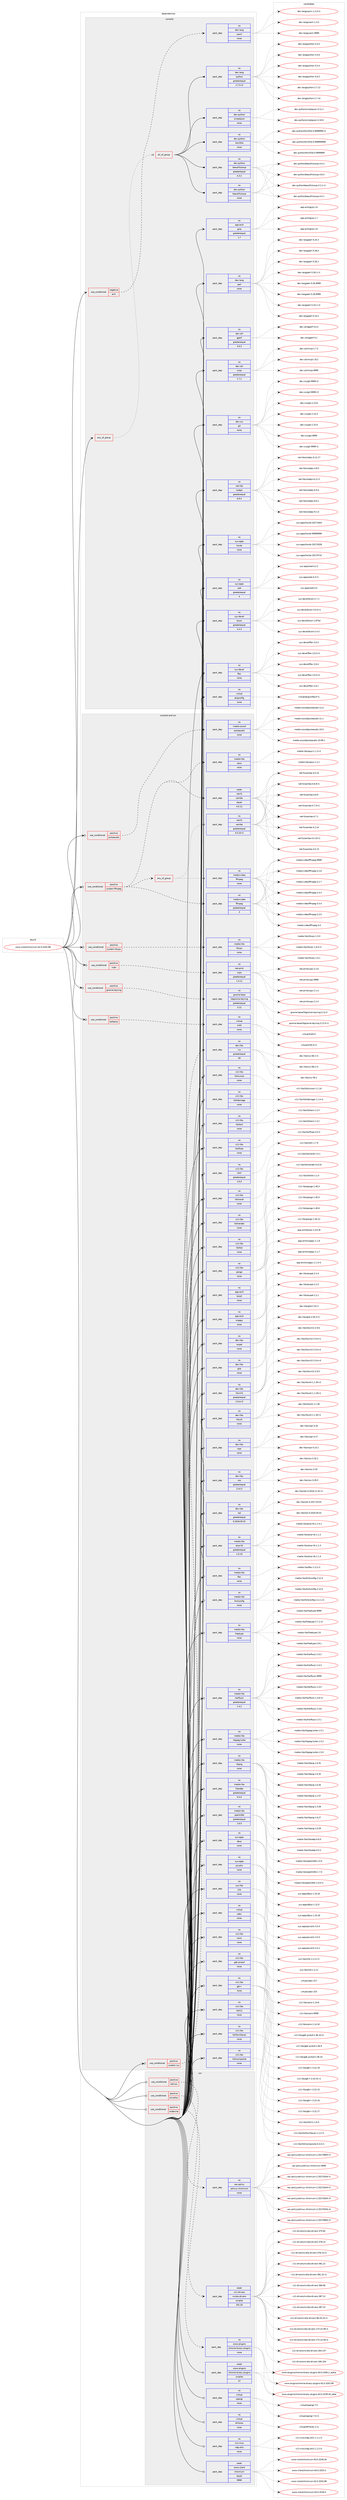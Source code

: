 digraph prolog {

# *************
# Graph options
# *************

newrank=true;
concentrate=true;
compound=true;
graph [rankdir=LR,fontname=Helvetica,fontsize=10,ranksep=1.5];#, ranksep=2.5, nodesep=0.2];
edge  [arrowhead=vee];
node  [fontname=Helvetica,fontsize=10];

# **********
# The ebuild
# **********

subgraph cluster_leftcol {
color=gray;
rank=same;
label=<<i>ebuild</i>>;
id [label="www-client/chromium-62.0.3202.89", color=red, width=4, href="../www-client/chromium-62.0.3202.89.svg"];
}

# ****************
# The dependencies
# ****************

subgraph cluster_midcol {
color=gray;
label=<<i>dependencies</i>>;
subgraph cluster_compile {
fillcolor="#eeeeee";
style=filled;
label=<<i>compile</i>>;
subgraph any81 {
dependency7922 [label=<<TABLE BORDER="0" CELLBORDER="1" CELLSPACING="0" CELLPADDING="4"><TR><TD CELLPADDING="10">any_of_group</TD></TR></TABLE>>, shape=none, color=red];subgraph all6 {
dependency7923 [label=<<TABLE BORDER="0" CELLBORDER="1" CELLSPACING="0" CELLPADDING="4"><TR><TD CELLPADDING="10">all_of_group</TD></TR></TABLE>>, shape=none, color=red];subgraph pack6871 {
dependency7924 [label=<<TABLE BORDER="0" CELLBORDER="1" CELLSPACING="0" CELLPADDING="4" WIDTH="220"><TR><TD ROWSPAN="6" CELLPADDING="30">pack_dep</TD></TR><TR><TD WIDTH="110">no</TD></TR><TR><TD>dev-lang</TD></TR><TR><TD>python</TD></TR><TR><TD>greaterequal</TD></TR><TR><TD>2.7.5-r2</TD></TR></TABLE>>, shape=none, color=blue];
}
dependency7923:e -> dependency7924:w [weight=20,style="solid",arrowhead="inv"];
subgraph pack6872 {
dependency7925 [label=<<TABLE BORDER="0" CELLBORDER="1" CELLSPACING="0" CELLPADDING="4" WIDTH="220"><TR><TD ROWSPAN="6" CELLPADDING="30">pack_dep</TD></TR><TR><TD WIDTH="110">no</TD></TR><TR><TD>dev-python</TD></TR><TR><TD>beautifulsoup</TD></TR><TR><TD>none</TD></TR><TR><TD></TD></TR></TABLE>>, shape=none, color=blue];
}
dependency7923:e -> dependency7925:w [weight=20,style="solid",arrowhead="inv"];
subgraph pack6873 {
dependency7926 [label=<<TABLE BORDER="0" CELLBORDER="1" CELLSPACING="0" CELLPADDING="4" WIDTH="220"><TR><TD ROWSPAN="6" CELLPADDING="30">pack_dep</TD></TR><TR><TD WIDTH="110">no</TD></TR><TR><TD>dev-python</TD></TR><TR><TD>beautifulsoup</TD></TR><TR><TD>greaterequal</TD></TR><TR><TD>4.3.2</TD></TR></TABLE>>, shape=none, color=blue];
}
dependency7923:e -> dependency7926:w [weight=20,style="solid",arrowhead="inv"];
subgraph pack6874 {
dependency7927 [label=<<TABLE BORDER="0" CELLBORDER="1" CELLSPACING="0" CELLPADDING="4" WIDTH="220"><TR><TD ROWSPAN="6" CELLPADDING="30">pack_dep</TD></TR><TR><TD WIDTH="110">no</TD></TR><TR><TD>dev-python</TD></TR><TR><TD>html5lib</TD></TR><TR><TD>none</TD></TR><TR><TD></TD></TR></TABLE>>, shape=none, color=blue];
}
dependency7923:e -> dependency7927:w [weight=20,style="solid",arrowhead="inv"];
subgraph pack6875 {
dependency7928 [label=<<TABLE BORDER="0" CELLBORDER="1" CELLSPACING="0" CELLPADDING="4" WIDTH="220"><TR><TD ROWSPAN="6" CELLPADDING="30">pack_dep</TD></TR><TR><TD WIDTH="110">no</TD></TR><TR><TD>dev-python</TD></TR><TR><TD>simplejson</TD></TR><TR><TD>none</TD></TR><TR><TD></TD></TR></TABLE>>, shape=none, color=blue];
}
dependency7923:e -> dependency7928:w [weight=20,style="solid",arrowhead="inv"];
}
dependency7922:e -> dependency7923:w [weight=20,style="dotted",arrowhead="oinv"];
}
id:e -> dependency7922:w [weight=20,style="solid",arrowhead="vee"];
subgraph cond967 {
dependency7929 [label=<<TABLE BORDER="0" CELLBORDER="1" CELLSPACING="0" CELLPADDING="4"><TR><TD ROWSPAN="3" CELLPADDING="10">use_conditional</TD></TR><TR><TD>negative</TD></TR><TR><TD>arm</TD></TR></TABLE>>, shape=none, color=red];
subgraph pack6876 {
dependency7930 [label=<<TABLE BORDER="0" CELLBORDER="1" CELLSPACING="0" CELLPADDING="4" WIDTH="220"><TR><TD ROWSPAN="6" CELLPADDING="30">pack_dep</TD></TR><TR><TD WIDTH="110">no</TD></TR><TR><TD>dev-lang</TD></TR><TR><TD>yasm</TD></TR><TR><TD>none</TD></TR><TR><TD></TD></TR></TABLE>>, shape=none, color=blue];
}
dependency7929:e -> dependency7930:w [weight=20,style="dashed",arrowhead="vee"];
}
id:e -> dependency7929:w [weight=20,style="solid",arrowhead="vee"];
subgraph pack6877 {
dependency7931 [label=<<TABLE BORDER="0" CELLBORDER="1" CELLSPACING="0" CELLPADDING="4" WIDTH="220"><TR><TD ROWSPAN="6" CELLPADDING="30">pack_dep</TD></TR><TR><TD WIDTH="110">no</TD></TR><TR><TD>app-arch</TD></TR><TR><TD>gzip</TD></TR><TR><TD>greaterequal</TD></TR><TR><TD>1.7</TD></TR></TABLE>>, shape=none, color=blue];
}
id:e -> dependency7931:w [weight=20,style="solid",arrowhead="vee"];
subgraph pack6878 {
dependency7932 [label=<<TABLE BORDER="0" CELLBORDER="1" CELLSPACING="0" CELLPADDING="4" WIDTH="220"><TR><TD ROWSPAN="6" CELLPADDING="30">pack_dep</TD></TR><TR><TD WIDTH="110">no</TD></TR><TR><TD>dev-lang</TD></TR><TR><TD>perl</TD></TR><TR><TD>none</TD></TR><TR><TD></TD></TR></TABLE>>, shape=none, color=blue];
}
id:e -> dependency7932:w [weight=20,style="solid",arrowhead="vee"];
subgraph pack6879 {
dependency7933 [label=<<TABLE BORDER="0" CELLBORDER="1" CELLSPACING="0" CELLPADDING="4" WIDTH="220"><TR><TD ROWSPAN="6" CELLPADDING="30">pack_dep</TD></TR><TR><TD WIDTH="110">no</TD></TR><TR><TD>dev-util</TD></TR><TR><TD>gperf</TD></TR><TR><TD>greaterequal</TD></TR><TR><TD>3.0.3</TD></TR></TABLE>>, shape=none, color=blue];
}
id:e -> dependency7933:w [weight=20,style="solid",arrowhead="vee"];
subgraph pack6880 {
dependency7934 [label=<<TABLE BORDER="0" CELLBORDER="1" CELLSPACING="0" CELLPADDING="4" WIDTH="220"><TR><TD ROWSPAN="6" CELLPADDING="30">pack_dep</TD></TR><TR><TD WIDTH="110">no</TD></TR><TR><TD>dev-util</TD></TR><TR><TD>ninja</TD></TR><TR><TD>greaterequal</TD></TR><TR><TD>1.7.2</TD></TR></TABLE>>, shape=none, color=blue];
}
id:e -> dependency7934:w [weight=20,style="solid",arrowhead="vee"];
subgraph pack6881 {
dependency7935 [label=<<TABLE BORDER="0" CELLBORDER="1" CELLSPACING="0" CELLPADDING="4" WIDTH="220"><TR><TD ROWSPAN="6" CELLPADDING="30">pack_dep</TD></TR><TR><TD WIDTH="110">no</TD></TR><TR><TD>dev-vcs</TD></TR><TR><TD>git</TD></TR><TR><TD>none</TD></TR><TR><TD></TD></TR></TABLE>>, shape=none, color=blue];
}
id:e -> dependency7935:w [weight=20,style="solid",arrowhead="vee"];
subgraph pack6882 {
dependency7936 [label=<<TABLE BORDER="0" CELLBORDER="1" CELLSPACING="0" CELLPADDING="4" WIDTH="220"><TR><TD ROWSPAN="6" CELLPADDING="30">pack_dep</TD></TR><TR><TD WIDTH="110">no</TD></TR><TR><TD>net-libs</TD></TR><TR><TD>nodejs</TD></TR><TR><TD>greaterequal</TD></TR><TR><TD>6.9.4</TD></TR></TABLE>>, shape=none, color=blue];
}
id:e -> dependency7936:w [weight=20,style="solid",arrowhead="vee"];
subgraph pack6883 {
dependency7937 [label=<<TABLE BORDER="0" CELLBORDER="1" CELLSPACING="0" CELLPADDING="4" WIDTH="220"><TR><TD ROWSPAN="6" CELLPADDING="30">pack_dep</TD></TR><TR><TD WIDTH="110">no</TD></TR><TR><TD>sys-apps</TD></TR><TR><TD>hwids</TD></TR><TR><TD>none</TD></TR><TR><TD></TD></TR></TABLE>>, shape=none, color=blue];
}
id:e -> dependency7937:w [weight=20,style="solid",arrowhead="vee"];
subgraph pack6884 {
dependency7938 [label=<<TABLE BORDER="0" CELLBORDER="1" CELLSPACING="0" CELLPADDING="4" WIDTH="220"><TR><TD ROWSPAN="6" CELLPADDING="30">pack_dep</TD></TR><TR><TD WIDTH="110">no</TD></TR><TR><TD>sys-apps</TD></TR><TR><TD>sed</TD></TR><TR><TD>greaterequal</TD></TR><TR><TD>4</TD></TR></TABLE>>, shape=none, color=blue];
}
id:e -> dependency7938:w [weight=20,style="solid",arrowhead="vee"];
subgraph pack6885 {
dependency7939 [label=<<TABLE BORDER="0" CELLBORDER="1" CELLSPACING="0" CELLPADDING="4" WIDTH="220"><TR><TD ROWSPAN="6" CELLPADDING="30">pack_dep</TD></TR><TR><TD WIDTH="110">no</TD></TR><TR><TD>sys-devel</TD></TR><TR><TD>bison</TD></TR><TR><TD>greaterequal</TD></TR><TR><TD>2.4.3</TD></TR></TABLE>>, shape=none, color=blue];
}
id:e -> dependency7939:w [weight=20,style="solid",arrowhead="vee"];
subgraph pack6886 {
dependency7940 [label=<<TABLE BORDER="0" CELLBORDER="1" CELLSPACING="0" CELLPADDING="4" WIDTH="220"><TR><TD ROWSPAN="6" CELLPADDING="30">pack_dep</TD></TR><TR><TD WIDTH="110">no</TD></TR><TR><TD>sys-devel</TD></TR><TR><TD>flex</TD></TR><TR><TD>none</TD></TR><TR><TD></TD></TR></TABLE>>, shape=none, color=blue];
}
id:e -> dependency7940:w [weight=20,style="solid",arrowhead="vee"];
subgraph pack6887 {
dependency7941 [label=<<TABLE BORDER="0" CELLBORDER="1" CELLSPACING="0" CELLPADDING="4" WIDTH="220"><TR><TD ROWSPAN="6" CELLPADDING="30">pack_dep</TD></TR><TR><TD WIDTH="110">no</TD></TR><TR><TD>virtual</TD></TR><TR><TD>pkgconfig</TD></TR><TR><TD>none</TD></TR><TR><TD></TD></TR></TABLE>>, shape=none, color=blue];
}
id:e -> dependency7941:w [weight=20,style="solid",arrowhead="vee"];
}
subgraph cluster_compileandrun {
fillcolor="#eeeeee";
style=filled;
label=<<i>compile and run</i>>;
subgraph cond968 {
dependency7942 [label=<<TABLE BORDER="0" CELLBORDER="1" CELLSPACING="0" CELLPADDING="4"><TR><TD ROWSPAN="3" CELLPADDING="10">use_conditional</TD></TR><TR><TD>positive</TD></TR><TR><TD>cups</TD></TR></TABLE>>, shape=none, color=red];
subgraph pack6888 {
dependency7943 [label=<<TABLE BORDER="0" CELLBORDER="1" CELLSPACING="0" CELLPADDING="4" WIDTH="220"><TR><TD ROWSPAN="6" CELLPADDING="30">pack_dep</TD></TR><TR><TD WIDTH="110">no</TD></TR><TR><TD>net-print</TD></TR><TR><TD>cups</TD></TR><TR><TD>greaterequal</TD></TR><TR><TD>1.3.11</TD></TR></TABLE>>, shape=none, color=blue];
}
dependency7942:e -> dependency7943:w [weight=20,style="dashed",arrowhead="vee"];
}
id:e -> dependency7942:w [weight=20,style="solid",arrowhead="odotvee"];
subgraph cond969 {
dependency7944 [label=<<TABLE BORDER="0" CELLBORDER="1" CELLSPACING="0" CELLPADDING="4"><TR><TD ROWSPAN="3" CELLPADDING="10">use_conditional</TD></TR><TR><TD>positive</TD></TR><TR><TD>gnome-keyring</TD></TR></TABLE>>, shape=none, color=red];
subgraph pack6889 {
dependency7945 [label=<<TABLE BORDER="0" CELLBORDER="1" CELLSPACING="0" CELLPADDING="4" WIDTH="220"><TR><TD ROWSPAN="6" CELLPADDING="30">pack_dep</TD></TR><TR><TD WIDTH="110">no</TD></TR><TR><TD>gnome-base</TD></TR><TR><TD>libgnome-keyring</TD></TR><TR><TD>greaterequal</TD></TR><TR><TD>3.12</TD></TR></TABLE>>, shape=none, color=blue];
}
dependency7944:e -> dependency7945:w [weight=20,style="dashed",arrowhead="vee"];
}
id:e -> dependency7944:w [weight=20,style="solid",arrowhead="odotvee"];
subgraph cond970 {
dependency7946 [label=<<TABLE BORDER="0" CELLBORDER="1" CELLSPACING="0" CELLPADDING="4"><TR><TD ROWSPAN="3" CELLPADDING="10">use_conditional</TD></TR><TR><TD>positive</TD></TR><TR><TD>kerberos</TD></TR></TABLE>>, shape=none, color=red];
subgraph pack6890 {
dependency7947 [label=<<TABLE BORDER="0" CELLBORDER="1" CELLSPACING="0" CELLPADDING="4" WIDTH="220"><TR><TD ROWSPAN="6" CELLPADDING="30">pack_dep</TD></TR><TR><TD WIDTH="110">no</TD></TR><TR><TD>virtual</TD></TR><TR><TD>krb5</TD></TR><TR><TD>none</TD></TR><TR><TD></TD></TR></TABLE>>, shape=none, color=blue];
}
dependency7946:e -> dependency7947:w [weight=20,style="dashed",arrowhead="vee"];
}
id:e -> dependency7946:w [weight=20,style="solid",arrowhead="odotvee"];
subgraph cond971 {
dependency7948 [label=<<TABLE BORDER="0" CELLBORDER="1" CELLSPACING="0" CELLPADDING="4"><TR><TD ROWSPAN="3" CELLPADDING="10">use_conditional</TD></TR><TR><TD>positive</TD></TR><TR><TD>pulseaudio</TD></TR></TABLE>>, shape=none, color=red];
subgraph pack6891 {
dependency7949 [label=<<TABLE BORDER="0" CELLBORDER="1" CELLSPACING="0" CELLPADDING="4" WIDTH="220"><TR><TD ROWSPAN="6" CELLPADDING="30">pack_dep</TD></TR><TR><TD WIDTH="110">no</TD></TR><TR><TD>media-sound</TD></TR><TR><TD>pulseaudio</TD></TR><TR><TD>none</TD></TR><TR><TD></TD></TR></TABLE>>, shape=none, color=blue];
}
dependency7948:e -> dependency7949:w [weight=20,style="dashed",arrowhead="vee"];
}
id:e -> dependency7948:w [weight=20,style="solid",arrowhead="odotvee"];
subgraph cond972 {
dependency7950 [label=<<TABLE BORDER="0" CELLBORDER="1" CELLSPACING="0" CELLPADDING="4"><TR><TD ROWSPAN="3" CELLPADDING="10">use_conditional</TD></TR><TR><TD>positive</TD></TR><TR><TD>system-ffmpeg</TD></TR></TABLE>>, shape=none, color=red];
subgraph pack6892 {
dependency7951 [label=<<TABLE BORDER="0" CELLBORDER="1" CELLSPACING="0" CELLPADDING="4" WIDTH="220"><TR><TD ROWSPAN="6" CELLPADDING="30">pack_dep</TD></TR><TR><TD WIDTH="110">no</TD></TR><TR><TD>media-video</TD></TR><TR><TD>ffmpeg</TD></TR><TR><TD>greaterequal</TD></TR><TR><TD>3</TD></TR></TABLE>>, shape=none, color=blue];
}
dependency7950:e -> dependency7951:w [weight=20,style="dashed",arrowhead="vee"];
subgraph any82 {
dependency7952 [label=<<TABLE BORDER="0" CELLBORDER="1" CELLSPACING="0" CELLPADDING="4"><TR><TD CELLPADDING="10">any_of_group</TD></TR></TABLE>>, shape=none, color=red];subgraph pack6893 {
dependency7953 [label=<<TABLE BORDER="0" CELLBORDER="1" CELLSPACING="0" CELLPADDING="4" WIDTH="220"><TR><TD ROWSPAN="6" CELLPADDING="30">pack_dep</TD></TR><TR><TD WIDTH="110">no</TD></TR><TR><TD>media-video</TD></TR><TR><TD>ffmpeg</TD></TR><TR><TD>none</TD></TR><TR><TD></TD></TR></TABLE>>, shape=none, color=blue];
}
dependency7952:e -> dependency7953:w [weight=20,style="dotted",arrowhead="oinv"];
subgraph pack6894 {
dependency7954 [label=<<TABLE BORDER="0" CELLBORDER="1" CELLSPACING="0" CELLPADDING="4" WIDTH="220"><TR><TD ROWSPAN="6" CELLPADDING="30">pack_dep</TD></TR><TR><TD WIDTH="110">no</TD></TR><TR><TD>net-fs</TD></TR><TR><TD>samba</TD></TR><TR><TD>greaterequal</TD></TR><TR><TD>4.5.10-r1</TD></TR></TABLE>>, shape=none, color=blue];
}
dependency7952:e -> dependency7954:w [weight=20,style="dotted",arrowhead="oinv"];
}
dependency7950:e -> dependency7952:w [weight=20,style="dashed",arrowhead="vee"];
subgraph pack6895 {
dependency7955 [label=<<TABLE BORDER="0" CELLBORDER="1" CELLSPACING="0" CELLPADDING="4" WIDTH="220"><TR><TD ROWSPAN="6" CELLPADDING="30">pack_dep</TD></TR><TR><TD WIDTH="110">weak</TD></TR><TR><TD>net-fs</TD></TR><TR><TD>samba</TD></TR><TR><TD>equal</TD></TR><TR><TD>4.5.12</TD></TR></TABLE>>, shape=none, color=blue];
}
dependency7950:e -> dependency7955:w [weight=20,style="dashed",arrowhead="vee"];
subgraph pack6896 {
dependency7956 [label=<<TABLE BORDER="0" CELLBORDER="1" CELLSPACING="0" CELLPADDING="4" WIDTH="220"><TR><TD ROWSPAN="6" CELLPADDING="30">pack_dep</TD></TR><TR><TD WIDTH="110">no</TD></TR><TR><TD>media-libs</TD></TR><TR><TD>opus</TD></TR><TR><TD>none</TD></TR><TR><TD></TD></TR></TABLE>>, shape=none, color=blue];
}
dependency7950:e -> dependency7956:w [weight=20,style="dashed",arrowhead="vee"];
}
id:e -> dependency7950:w [weight=20,style="solid",arrowhead="odotvee"];
subgraph cond973 {
dependency7957 [label=<<TABLE BORDER="0" CELLBORDER="1" CELLSPACING="0" CELLPADDING="4"><TR><TD ROWSPAN="3" CELLPADDING="10">use_conditional</TD></TR><TR><TD>positive</TD></TR><TR><TD>system-icu</TD></TR></TABLE>>, shape=none, color=red];
subgraph pack6897 {
dependency7958 [label=<<TABLE BORDER="0" CELLBORDER="1" CELLSPACING="0" CELLPADDING="4" WIDTH="220"><TR><TD ROWSPAN="6" CELLPADDING="30">pack_dep</TD></TR><TR><TD WIDTH="110">no</TD></TR><TR><TD>dev-libs</TD></TR><TR><TD>icu</TD></TR><TR><TD>greaterequal</TD></TR><TR><TD>59</TD></TR></TABLE>>, shape=none, color=blue];
}
dependency7957:e -> dependency7958:w [weight=20,style="dashed",arrowhead="vee"];
}
id:e -> dependency7957:w [weight=20,style="solid",arrowhead="odotvee"];
subgraph cond974 {
dependency7959 [label=<<TABLE BORDER="0" CELLBORDER="1" CELLSPACING="0" CELLPADDING="4"><TR><TD ROWSPAN="3" CELLPADDING="10">use_conditional</TD></TR><TR><TD>positive</TD></TR><TR><TD>system-libvpx</TD></TR></TABLE>>, shape=none, color=red];
subgraph pack6898 {
dependency7960 [label=<<TABLE BORDER="0" CELLBORDER="1" CELLSPACING="0" CELLPADDING="4" WIDTH="220"><TR><TD ROWSPAN="6" CELLPADDING="30">pack_dep</TD></TR><TR><TD WIDTH="110">no</TD></TR><TR><TD>media-libs</TD></TR><TR><TD>libvpx</TD></TR><TR><TD>none</TD></TR><TR><TD></TD></TR></TABLE>>, shape=none, color=blue];
}
dependency7959:e -> dependency7960:w [weight=20,style="dashed",arrowhead="vee"];
}
id:e -> dependency7959:w [weight=20,style="solid",arrowhead="odotvee"];
subgraph pack6899 {
dependency7961 [label=<<TABLE BORDER="0" CELLBORDER="1" CELLSPACING="0" CELLPADDING="4" WIDTH="220"><TR><TD ROWSPAN="6" CELLPADDING="30">pack_dep</TD></TR><TR><TD WIDTH="110">no</TD></TR><TR><TD>app-arch</TD></TR><TR><TD>bzip2</TD></TR><TR><TD>none</TD></TR><TR><TD></TD></TR></TABLE>>, shape=none, color=blue];
}
id:e -> dependency7961:w [weight=20,style="solid",arrowhead="odotvee"];
subgraph pack6900 {
dependency7962 [label=<<TABLE BORDER="0" CELLBORDER="1" CELLSPACING="0" CELLPADDING="4" WIDTH="220"><TR><TD ROWSPAN="6" CELLPADDING="30">pack_dep</TD></TR><TR><TD WIDTH="110">no</TD></TR><TR><TD>app-arch</TD></TR><TR><TD>snappy</TD></TR><TR><TD>none</TD></TR><TR><TD></TD></TR></TABLE>>, shape=none, color=blue];
}
id:e -> dependency7962:w [weight=20,style="solid",arrowhead="odotvee"];
subgraph pack6901 {
dependency7963 [label=<<TABLE BORDER="0" CELLBORDER="1" CELLSPACING="0" CELLPADDING="4" WIDTH="220"><TR><TD ROWSPAN="6" CELLPADDING="30">pack_dep</TD></TR><TR><TD WIDTH="110">no</TD></TR><TR><TD>dev-libs</TD></TR><TR><TD>expat</TD></TR><TR><TD>none</TD></TR><TR><TD></TD></TR></TABLE>>, shape=none, color=blue];
}
id:e -> dependency7963:w [weight=20,style="solid",arrowhead="odotvee"];
subgraph pack6902 {
dependency7964 [label=<<TABLE BORDER="0" CELLBORDER="1" CELLSPACING="0" CELLPADDING="4" WIDTH="220"><TR><TD ROWSPAN="6" CELLPADDING="30">pack_dep</TD></TR><TR><TD WIDTH="110">no</TD></TR><TR><TD>dev-libs</TD></TR><TR><TD>glib</TD></TR><TR><TD>none</TD></TR><TR><TD></TD></TR></TABLE>>, shape=none, color=blue];
}
id:e -> dependency7964:w [weight=20,style="solid",arrowhead="odotvee"];
subgraph pack6903 {
dependency7965 [label=<<TABLE BORDER="0" CELLBORDER="1" CELLSPACING="0" CELLPADDING="4" WIDTH="220"><TR><TD ROWSPAN="6" CELLPADDING="30">pack_dep</TD></TR><TR><TD WIDTH="110">no</TD></TR><TR><TD>dev-libs</TD></TR><TR><TD>libxml2</TD></TR><TR><TD>greaterequal</TD></TR><TR><TD>2.9.4-r3</TD></TR></TABLE>>, shape=none, color=blue];
}
id:e -> dependency7965:w [weight=20,style="solid",arrowhead="odotvee"];
subgraph pack6904 {
dependency7966 [label=<<TABLE BORDER="0" CELLBORDER="1" CELLSPACING="0" CELLPADDING="4" WIDTH="220"><TR><TD ROWSPAN="6" CELLPADDING="30">pack_dep</TD></TR><TR><TD WIDTH="110">no</TD></TR><TR><TD>dev-libs</TD></TR><TR><TD>libxslt</TD></TR><TR><TD>none</TD></TR><TR><TD></TD></TR></TABLE>>, shape=none, color=blue];
}
id:e -> dependency7966:w [weight=20,style="solid",arrowhead="odotvee"];
subgraph pack6905 {
dependency7967 [label=<<TABLE BORDER="0" CELLBORDER="1" CELLSPACING="0" CELLPADDING="4" WIDTH="220"><TR><TD ROWSPAN="6" CELLPADDING="30">pack_dep</TD></TR><TR><TD WIDTH="110">no</TD></TR><TR><TD>dev-libs</TD></TR><TR><TD>nspr</TD></TR><TR><TD>none</TD></TR><TR><TD></TD></TR></TABLE>>, shape=none, color=blue];
}
id:e -> dependency7967:w [weight=20,style="solid",arrowhead="odotvee"];
subgraph pack6906 {
dependency7968 [label=<<TABLE BORDER="0" CELLBORDER="1" CELLSPACING="0" CELLPADDING="4" WIDTH="220"><TR><TD ROWSPAN="6" CELLPADDING="30">pack_dep</TD></TR><TR><TD WIDTH="110">no</TD></TR><TR><TD>dev-libs</TD></TR><TR><TD>nss</TD></TR><TR><TD>greaterequal</TD></TR><TR><TD>3.14.3</TD></TR></TABLE>>, shape=none, color=blue];
}
id:e -> dependency7968:w [weight=20,style="solid",arrowhead="odotvee"];
subgraph pack6907 {
dependency7969 [label=<<TABLE BORDER="0" CELLBORDER="1" CELLSPACING="0" CELLPADDING="4" WIDTH="220"><TR><TD ROWSPAN="6" CELLPADDING="30">pack_dep</TD></TR><TR><TD WIDTH="110">no</TD></TR><TR><TD>dev-libs</TD></TR><TR><TD>re2</TD></TR><TR><TD>greaterequal</TD></TR><TR><TD>0.2016.05.01</TD></TR></TABLE>>, shape=none, color=blue];
}
id:e -> dependency7969:w [weight=20,style="solid",arrowhead="odotvee"];
subgraph pack6908 {
dependency7970 [label=<<TABLE BORDER="0" CELLBORDER="1" CELLSPACING="0" CELLPADDING="4" WIDTH="220"><TR><TD ROWSPAN="6" CELLPADDING="30">pack_dep</TD></TR><TR><TD WIDTH="110">no</TD></TR><TR><TD>media-libs</TD></TR><TR><TD>alsa-lib</TD></TR><TR><TD>greaterequal</TD></TR><TR><TD>1.0.19</TD></TR></TABLE>>, shape=none, color=blue];
}
id:e -> dependency7970:w [weight=20,style="solid",arrowhead="odotvee"];
subgraph pack6909 {
dependency7971 [label=<<TABLE BORDER="0" CELLBORDER="1" CELLSPACING="0" CELLPADDING="4" WIDTH="220"><TR><TD ROWSPAN="6" CELLPADDING="30">pack_dep</TD></TR><TR><TD WIDTH="110">no</TD></TR><TR><TD>media-libs</TD></TR><TR><TD>flac</TD></TR><TR><TD>none</TD></TR><TR><TD></TD></TR></TABLE>>, shape=none, color=blue];
}
id:e -> dependency7971:w [weight=20,style="solid",arrowhead="odotvee"];
subgraph pack6910 {
dependency7972 [label=<<TABLE BORDER="0" CELLBORDER="1" CELLSPACING="0" CELLPADDING="4" WIDTH="220"><TR><TD ROWSPAN="6" CELLPADDING="30">pack_dep</TD></TR><TR><TD WIDTH="110">no</TD></TR><TR><TD>media-libs</TD></TR><TR><TD>fontconfig</TD></TR><TR><TD>none</TD></TR><TR><TD></TD></TR></TABLE>>, shape=none, color=blue];
}
id:e -> dependency7972:w [weight=20,style="solid",arrowhead="odotvee"];
subgraph pack6911 {
dependency7973 [label=<<TABLE BORDER="0" CELLBORDER="1" CELLSPACING="0" CELLPADDING="4" WIDTH="220"><TR><TD ROWSPAN="6" CELLPADDING="30">pack_dep</TD></TR><TR><TD WIDTH="110">no</TD></TR><TR><TD>media-libs</TD></TR><TR><TD>freetype</TD></TR><TR><TD>none</TD></TR><TR><TD></TD></TR></TABLE>>, shape=none, color=blue];
}
id:e -> dependency7973:w [weight=20,style="solid",arrowhead="odotvee"];
subgraph pack6912 {
dependency7974 [label=<<TABLE BORDER="0" CELLBORDER="1" CELLSPACING="0" CELLPADDING="4" WIDTH="220"><TR><TD ROWSPAN="6" CELLPADDING="30">pack_dep</TD></TR><TR><TD WIDTH="110">no</TD></TR><TR><TD>media-libs</TD></TR><TR><TD>harfbuzz</TD></TR><TR><TD>greaterequal</TD></TR><TR><TD>1.4.2</TD></TR></TABLE>>, shape=none, color=blue];
}
id:e -> dependency7974:w [weight=20,style="solid",arrowhead="odotvee"];
subgraph pack6913 {
dependency7975 [label=<<TABLE BORDER="0" CELLBORDER="1" CELLSPACING="0" CELLPADDING="4" WIDTH="220"><TR><TD ROWSPAN="6" CELLPADDING="30">pack_dep</TD></TR><TR><TD WIDTH="110">no</TD></TR><TR><TD>media-libs</TD></TR><TR><TD>libjpeg-turbo</TD></TR><TR><TD>none</TD></TR><TR><TD></TD></TR></TABLE>>, shape=none, color=blue];
}
id:e -> dependency7975:w [weight=20,style="solid",arrowhead="odotvee"];
subgraph pack6914 {
dependency7976 [label=<<TABLE BORDER="0" CELLBORDER="1" CELLSPACING="0" CELLPADDING="4" WIDTH="220"><TR><TD ROWSPAN="6" CELLPADDING="30">pack_dep</TD></TR><TR><TD WIDTH="110">no</TD></TR><TR><TD>media-libs</TD></TR><TR><TD>libpng</TD></TR><TR><TD>none</TD></TR><TR><TD></TD></TR></TABLE>>, shape=none, color=blue];
}
id:e -> dependency7976:w [weight=20,style="solid",arrowhead="odotvee"];
subgraph pack6915 {
dependency7977 [label=<<TABLE BORDER="0" CELLBORDER="1" CELLSPACING="0" CELLPADDING="4" WIDTH="220"><TR><TD ROWSPAN="6" CELLPADDING="30">pack_dep</TD></TR><TR><TD WIDTH="110">no</TD></TR><TR><TD>media-libs</TD></TR><TR><TD>libwebp</TD></TR><TR><TD>greaterequal</TD></TR><TR><TD>0.4.0</TD></TR></TABLE>>, shape=none, color=blue];
}
id:e -> dependency7977:w [weight=20,style="solid",arrowhead="odotvee"];
subgraph pack6916 {
dependency7978 [label=<<TABLE BORDER="0" CELLBORDER="1" CELLSPACING="0" CELLPADDING="4" WIDTH="220"><TR><TD ROWSPAN="6" CELLPADDING="30">pack_dep</TD></TR><TR><TD WIDTH="110">no</TD></TR><TR><TD>media-libs</TD></TR><TR><TD>openh264</TD></TR><TR><TD>greaterequal</TD></TR><TR><TD>1.6.0</TD></TR></TABLE>>, shape=none, color=blue];
}
id:e -> dependency7978:w [weight=20,style="solid",arrowhead="odotvee"];
subgraph pack6917 {
dependency7979 [label=<<TABLE BORDER="0" CELLBORDER="1" CELLSPACING="0" CELLPADDING="4" WIDTH="220"><TR><TD ROWSPAN="6" CELLPADDING="30">pack_dep</TD></TR><TR><TD WIDTH="110">no</TD></TR><TR><TD>sys-apps</TD></TR><TR><TD>dbus</TD></TR><TR><TD>none</TD></TR><TR><TD></TD></TR></TABLE>>, shape=none, color=blue];
}
id:e -> dependency7979:w [weight=20,style="solid",arrowhead="odotvee"];
subgraph pack6918 {
dependency7980 [label=<<TABLE BORDER="0" CELLBORDER="1" CELLSPACING="0" CELLPADDING="4" WIDTH="220"><TR><TD ROWSPAN="6" CELLPADDING="30">pack_dep</TD></TR><TR><TD WIDTH="110">no</TD></TR><TR><TD>sys-apps</TD></TR><TR><TD>pciutils</TD></TR><TR><TD>none</TD></TR><TR><TD></TD></TR></TABLE>>, shape=none, color=blue];
}
id:e -> dependency7980:w [weight=20,style="solid",arrowhead="odotvee"];
subgraph pack6919 {
dependency7981 [label=<<TABLE BORDER="0" CELLBORDER="1" CELLSPACING="0" CELLPADDING="4" WIDTH="220"><TR><TD ROWSPAN="6" CELLPADDING="30">pack_dep</TD></TR><TR><TD WIDTH="110">no</TD></TR><TR><TD>sys-libs</TD></TR><TR><TD>zlib</TD></TR><TR><TD>none</TD></TR><TR><TD></TD></TR></TABLE>>, shape=none, color=blue];
}
id:e -> dependency7981:w [weight=20,style="solid",arrowhead="odotvee"];
subgraph pack6920 {
dependency7982 [label=<<TABLE BORDER="0" CELLBORDER="1" CELLSPACING="0" CELLPADDING="4" WIDTH="220"><TR><TD ROWSPAN="6" CELLPADDING="30">pack_dep</TD></TR><TR><TD WIDTH="110">no</TD></TR><TR><TD>virtual</TD></TR><TR><TD>udev</TD></TR><TR><TD>none</TD></TR><TR><TD></TD></TR></TABLE>>, shape=none, color=blue];
}
id:e -> dependency7982:w [weight=20,style="solid",arrowhead="odotvee"];
subgraph pack6921 {
dependency7983 [label=<<TABLE BORDER="0" CELLBORDER="1" CELLSPACING="0" CELLPADDING="4" WIDTH="220"><TR><TD ROWSPAN="6" CELLPADDING="30">pack_dep</TD></TR><TR><TD WIDTH="110">no</TD></TR><TR><TD>x11-libs</TD></TR><TR><TD>cairo</TD></TR><TR><TD>none</TD></TR><TR><TD></TD></TR></TABLE>>, shape=none, color=blue];
}
id:e -> dependency7983:w [weight=20,style="solid",arrowhead="odotvee"];
subgraph pack6922 {
dependency7984 [label=<<TABLE BORDER="0" CELLBORDER="1" CELLSPACING="0" CELLPADDING="4" WIDTH="220"><TR><TD ROWSPAN="6" CELLPADDING="30">pack_dep</TD></TR><TR><TD WIDTH="110">no</TD></TR><TR><TD>x11-libs</TD></TR><TR><TD>gdk-pixbuf</TD></TR><TR><TD>none</TD></TR><TR><TD></TD></TR></TABLE>>, shape=none, color=blue];
}
id:e -> dependency7984:w [weight=20,style="solid",arrowhead="odotvee"];
subgraph pack6923 {
dependency7985 [label=<<TABLE BORDER="0" CELLBORDER="1" CELLSPACING="0" CELLPADDING="4" WIDTH="220"><TR><TD ROWSPAN="6" CELLPADDING="30">pack_dep</TD></TR><TR><TD WIDTH="110">no</TD></TR><TR><TD>x11-libs</TD></TR><TR><TD>gtk+</TD></TR><TR><TD>none</TD></TR><TR><TD></TD></TR></TABLE>>, shape=none, color=blue];
}
id:e -> dependency7985:w [weight=20,style="solid",arrowhead="odotvee"];
subgraph pack6924 {
dependency7986 [label=<<TABLE BORDER="0" CELLBORDER="1" CELLSPACING="0" CELLPADDING="4" WIDTH="220"><TR><TD ROWSPAN="6" CELLPADDING="30">pack_dep</TD></TR><TR><TD WIDTH="110">no</TD></TR><TR><TD>x11-libs</TD></TR><TR><TD>libX11</TD></TR><TR><TD>none</TD></TR><TR><TD></TD></TR></TABLE>>, shape=none, color=blue];
}
id:e -> dependency7986:w [weight=20,style="solid",arrowhead="odotvee"];
subgraph pack6925 {
dependency7987 [label=<<TABLE BORDER="0" CELLBORDER="1" CELLSPACING="0" CELLPADDING="4" WIDTH="220"><TR><TD ROWSPAN="6" CELLPADDING="30">pack_dep</TD></TR><TR><TD WIDTH="110">no</TD></TR><TR><TD>x11-libs</TD></TR><TR><TD>libXScrnSaver</TD></TR><TR><TD>none</TD></TR><TR><TD></TD></TR></TABLE>>, shape=none, color=blue];
}
id:e -> dependency7987:w [weight=20,style="solid",arrowhead="odotvee"];
subgraph pack6926 {
dependency7988 [label=<<TABLE BORDER="0" CELLBORDER="1" CELLSPACING="0" CELLPADDING="4" WIDTH="220"><TR><TD ROWSPAN="6" CELLPADDING="30">pack_dep</TD></TR><TR><TD WIDTH="110">no</TD></TR><TR><TD>x11-libs</TD></TR><TR><TD>libXcomposite</TD></TR><TR><TD>none</TD></TR><TR><TD></TD></TR></TABLE>>, shape=none, color=blue];
}
id:e -> dependency7988:w [weight=20,style="solid",arrowhead="odotvee"];
subgraph pack6927 {
dependency7989 [label=<<TABLE BORDER="0" CELLBORDER="1" CELLSPACING="0" CELLPADDING="4" WIDTH="220"><TR><TD ROWSPAN="6" CELLPADDING="30">pack_dep</TD></TR><TR><TD WIDTH="110">no</TD></TR><TR><TD>x11-libs</TD></TR><TR><TD>libXcursor</TD></TR><TR><TD>none</TD></TR><TR><TD></TD></TR></TABLE>>, shape=none, color=blue];
}
id:e -> dependency7989:w [weight=20,style="solid",arrowhead="odotvee"];
subgraph pack6928 {
dependency7990 [label=<<TABLE BORDER="0" CELLBORDER="1" CELLSPACING="0" CELLPADDING="4" WIDTH="220"><TR><TD ROWSPAN="6" CELLPADDING="30">pack_dep</TD></TR><TR><TD WIDTH="110">no</TD></TR><TR><TD>x11-libs</TD></TR><TR><TD>libXdamage</TD></TR><TR><TD>none</TD></TR><TR><TD></TD></TR></TABLE>>, shape=none, color=blue];
}
id:e -> dependency7990:w [weight=20,style="solid",arrowhead="odotvee"];
subgraph pack6929 {
dependency7991 [label=<<TABLE BORDER="0" CELLBORDER="1" CELLSPACING="0" CELLPADDING="4" WIDTH="220"><TR><TD ROWSPAN="6" CELLPADDING="30">pack_dep</TD></TR><TR><TD WIDTH="110">no</TD></TR><TR><TD>x11-libs</TD></TR><TR><TD>libXext</TD></TR><TR><TD>none</TD></TR><TR><TD></TD></TR></TABLE>>, shape=none, color=blue];
}
id:e -> dependency7991:w [weight=20,style="solid",arrowhead="odotvee"];
subgraph pack6930 {
dependency7992 [label=<<TABLE BORDER="0" CELLBORDER="1" CELLSPACING="0" CELLPADDING="4" WIDTH="220"><TR><TD ROWSPAN="6" CELLPADDING="30">pack_dep</TD></TR><TR><TD WIDTH="110">no</TD></TR><TR><TD>x11-libs</TD></TR><TR><TD>libXfixes</TD></TR><TR><TD>none</TD></TR><TR><TD></TD></TR></TABLE>>, shape=none, color=blue];
}
id:e -> dependency7992:w [weight=20,style="solid",arrowhead="odotvee"];
subgraph pack6931 {
dependency7993 [label=<<TABLE BORDER="0" CELLBORDER="1" CELLSPACING="0" CELLPADDING="4" WIDTH="220"><TR><TD ROWSPAN="6" CELLPADDING="30">pack_dep</TD></TR><TR><TD WIDTH="110">no</TD></TR><TR><TD>x11-libs</TD></TR><TR><TD>libXi</TD></TR><TR><TD>greaterequal</TD></TR><TR><TD>1.6.0</TD></TR></TABLE>>, shape=none, color=blue];
}
id:e -> dependency7993:w [weight=20,style="solid",arrowhead="odotvee"];
subgraph pack6932 {
dependency7994 [label=<<TABLE BORDER="0" CELLBORDER="1" CELLSPACING="0" CELLPADDING="4" WIDTH="220"><TR><TD ROWSPAN="6" CELLPADDING="30">pack_dep</TD></TR><TR><TD WIDTH="110">no</TD></TR><TR><TD>x11-libs</TD></TR><TR><TD>libXrandr</TD></TR><TR><TD>none</TD></TR><TR><TD></TD></TR></TABLE>>, shape=none, color=blue];
}
id:e -> dependency7994:w [weight=20,style="solid",arrowhead="odotvee"];
subgraph pack6933 {
dependency7995 [label=<<TABLE BORDER="0" CELLBORDER="1" CELLSPACING="0" CELLPADDING="4" WIDTH="220"><TR><TD ROWSPAN="6" CELLPADDING="30">pack_dep</TD></TR><TR><TD WIDTH="110">no</TD></TR><TR><TD>x11-libs</TD></TR><TR><TD>libXrender</TD></TR><TR><TD>none</TD></TR><TR><TD></TD></TR></TABLE>>, shape=none, color=blue];
}
id:e -> dependency7995:w [weight=20,style="solid",arrowhead="odotvee"];
subgraph pack6934 {
dependency7996 [label=<<TABLE BORDER="0" CELLBORDER="1" CELLSPACING="0" CELLPADDING="4" WIDTH="220"><TR><TD ROWSPAN="6" CELLPADDING="30">pack_dep</TD></TR><TR><TD WIDTH="110">no</TD></TR><TR><TD>x11-libs</TD></TR><TR><TD>libXtst</TD></TR><TR><TD>none</TD></TR><TR><TD></TD></TR></TABLE>>, shape=none, color=blue];
}
id:e -> dependency7996:w [weight=20,style="solid",arrowhead="odotvee"];
subgraph pack6935 {
dependency7997 [label=<<TABLE BORDER="0" CELLBORDER="1" CELLSPACING="0" CELLPADDING="4" WIDTH="220"><TR><TD ROWSPAN="6" CELLPADDING="30">pack_dep</TD></TR><TR><TD WIDTH="110">no</TD></TR><TR><TD>x11-libs</TD></TR><TR><TD>pango</TD></TR><TR><TD>none</TD></TR><TR><TD></TD></TR></TABLE>>, shape=none, color=blue];
}
id:e -> dependency7997:w [weight=20,style="solid",arrowhead="odotvee"];
}
subgraph cluster_run {
fillcolor="#eeeeee";
style=filled;
label=<<i>run</i>>;
subgraph cond975 {
dependency7998 [label=<<TABLE BORDER="0" CELLBORDER="1" CELLSPACING="0" CELLPADDING="4"><TR><TD ROWSPAN="3" CELLPADDING="10">use_conditional</TD></TR><TR><TD>positive</TD></TR><TR><TD>selinux</TD></TR></TABLE>>, shape=none, color=red];
subgraph pack6936 {
dependency7999 [label=<<TABLE BORDER="0" CELLBORDER="1" CELLSPACING="0" CELLPADDING="4" WIDTH="220"><TR><TD ROWSPAN="6" CELLPADDING="30">pack_dep</TD></TR><TR><TD WIDTH="110">no</TD></TR><TR><TD>sec-policy</TD></TR><TR><TD>selinux-chromium</TD></TR><TR><TD>none</TD></TR><TR><TD></TD></TR></TABLE>>, shape=none, color=blue];
}
dependency7998:e -> dependency7999:w [weight=20,style="dashed",arrowhead="vee"];
}
id:e -> dependency7998:w [weight=20,style="solid",arrowhead="odot"];
subgraph cond976 {
dependency8000 [label=<<TABLE BORDER="0" CELLBORDER="1" CELLSPACING="0" CELLPADDING="4"><TR><TD ROWSPAN="3" CELLPADDING="10">use_conditional</TD></TR><TR><TD>positive</TD></TR><TR><TD>tcmalloc</TD></TR></TABLE>>, shape=none, color=red];
subgraph pack6937 {
dependency8001 [label=<<TABLE BORDER="0" CELLBORDER="1" CELLSPACING="0" CELLPADDING="4" WIDTH="220"><TR><TD ROWSPAN="6" CELLPADDING="30">pack_dep</TD></TR><TR><TD WIDTH="110">weak</TD></TR><TR><TD>x11-drivers</TD></TR><TR><TD>nvidia-drivers</TD></TR><TR><TD>smaller</TD></TR><TR><TD>331.20</TD></TR></TABLE>>, shape=none, color=blue];
}
dependency8000:e -> dependency8001:w [weight=20,style="dashed",arrowhead="vee"];
}
id:e -> dependency8000:w [weight=20,style="solid",arrowhead="odot"];
subgraph cond977 {
dependency8002 [label=<<TABLE BORDER="0" CELLBORDER="1" CELLSPACING="0" CELLPADDING="4"><TR><TD ROWSPAN="3" CELLPADDING="10">use_conditional</TD></TR><TR><TD>positive</TD></TR><TR><TD>widevine</TD></TR></TABLE>>, shape=none, color=red];
subgraph pack6938 {
dependency8003 [label=<<TABLE BORDER="0" CELLBORDER="1" CELLSPACING="0" CELLPADDING="4" WIDTH="220"><TR><TD ROWSPAN="6" CELLPADDING="30">pack_dep</TD></TR><TR><TD WIDTH="110">no</TD></TR><TR><TD>www-plugins</TD></TR><TR><TD>chrome-binary-plugins</TD></TR><TR><TD>none</TD></TR><TR><TD></TD></TR></TABLE>>, shape=none, color=blue];
}
dependency8002:e -> dependency8003:w [weight=20,style="dashed",arrowhead="vee"];
}
id:e -> dependency8002:w [weight=20,style="solid",arrowhead="odot"];
subgraph pack6939 {
dependency8004 [label=<<TABLE BORDER="0" CELLBORDER="1" CELLSPACING="0" CELLPADDING="4" WIDTH="220"><TR><TD ROWSPAN="6" CELLPADDING="30">pack_dep</TD></TR><TR><TD WIDTH="110">no</TD></TR><TR><TD>virtual</TD></TR><TR><TD>opengl</TD></TR><TR><TD>none</TD></TR><TR><TD></TD></TR></TABLE>>, shape=none, color=blue];
}
id:e -> dependency8004:w [weight=20,style="solid",arrowhead="odot"];
subgraph pack6940 {
dependency8005 [label=<<TABLE BORDER="0" CELLBORDER="1" CELLSPACING="0" CELLPADDING="4" WIDTH="220"><TR><TD ROWSPAN="6" CELLPADDING="30">pack_dep</TD></TR><TR><TD WIDTH="110">no</TD></TR><TR><TD>virtual</TD></TR><TR><TD>ttf-fonts</TD></TR><TR><TD>none</TD></TR><TR><TD></TD></TR></TABLE>>, shape=none, color=blue];
}
id:e -> dependency8005:w [weight=20,style="solid",arrowhead="odot"];
subgraph pack6941 {
dependency8006 [label=<<TABLE BORDER="0" CELLBORDER="1" CELLSPACING="0" CELLPADDING="4" WIDTH="220"><TR><TD ROWSPAN="6" CELLPADDING="30">pack_dep</TD></TR><TR><TD WIDTH="110">no</TD></TR><TR><TD>x11-misc</TD></TR><TR><TD>xdg-utils</TD></TR><TR><TD>none</TD></TR><TR><TD></TD></TR></TABLE>>, shape=none, color=blue];
}
id:e -> dependency8006:w [weight=20,style="solid",arrowhead="odot"];
subgraph pack6942 {
dependency8007 [label=<<TABLE BORDER="0" CELLBORDER="1" CELLSPACING="0" CELLPADDING="4" WIDTH="220"><TR><TD ROWSPAN="6" CELLPADDING="30">pack_dep</TD></TR><TR><TD WIDTH="110">weak</TD></TR><TR><TD>www-client</TD></TR><TR><TD>chromium</TD></TR><TR><TD>equal</TD></TR><TR><TD>9999</TD></TR></TABLE>>, shape=none, color=blue];
}
id:e -> dependency8007:w [weight=20,style="solid",arrowhead="odot"];
subgraph pack6943 {
dependency8008 [label=<<TABLE BORDER="0" CELLBORDER="1" CELLSPACING="0" CELLPADDING="4" WIDTH="220"><TR><TD ROWSPAN="6" CELLPADDING="30">pack_dep</TD></TR><TR><TD WIDTH="110">weak</TD></TR><TR><TD>www-plugins</TD></TR><TR><TD>chrome-binary-plugins</TD></TR><TR><TD>smaller</TD></TR><TR><TD>57</TD></TR></TABLE>>, shape=none, color=blue];
}
id:e -> dependency8008:w [weight=20,style="solid",arrowhead="odot"];
}
}

# **************
# The candidates
# **************

subgraph cluster_choices {
rank=same;
color=gray;
label=<<i>candidates</i>>;

subgraph choice6871 {
color=black;
nodesep=1;
choice10010111845108971101034711212111610411111045504655464950 [label="dev-lang/python-2.7.12", color=red, width=4,href="../dev-lang/python-2.7.12.svg"];
choice10010111845108971101034711212111610411111045504655464952 [label="dev-lang/python-2.7.14", color=red, width=4,href="../dev-lang/python-2.7.14.svg"];
choice100101118451089711010347112121116104111110455146524653 [label="dev-lang/python-3.4.5", color=red, width=4,href="../dev-lang/python-3.4.5.svg"];
choice100101118451089711010347112121116104111110455146524654 [label="dev-lang/python-3.4.6", color=red, width=4,href="../dev-lang/python-3.4.6.svg"];
choice100101118451089711010347112121116104111110455146534652 [label="dev-lang/python-3.5.4", color=red, width=4,href="../dev-lang/python-3.5.4.svg"];
choice100101118451089711010347112121116104111110455146544651 [label="dev-lang/python-3.6.3", color=red, width=4,href="../dev-lang/python-3.6.3.svg"];
dependency7924:e -> choice10010111845108971101034711212111610411111045504655464950:w [style=dotted,weight="100"];
dependency7924:e -> choice10010111845108971101034711212111610411111045504655464952:w [style=dotted,weight="100"];
dependency7924:e -> choice100101118451089711010347112121116104111110455146524653:w [style=dotted,weight="100"];
dependency7924:e -> choice100101118451089711010347112121116104111110455146524654:w [style=dotted,weight="100"];
dependency7924:e -> choice100101118451089711010347112121116104111110455146534652:w [style=dotted,weight="100"];
dependency7924:e -> choice100101118451089711010347112121116104111110455146544651:w [style=dotted,weight="100"];
}
subgraph choice6872 {
color=black;
nodesep=1;
choice100101118451121211161041111104798101971171161051021171081151111171124551465046494511449 [label="dev-python/beautifulsoup-3.2.1-r1", color=red, width=4,href="../dev-python/beautifulsoup-3.2.1-r1.svg"];
choice10010111845112121116104111110479810197117116105102117108115111117112455246534649 [label="dev-python/beautifulsoup-4.5.1", color=red, width=4,href="../dev-python/beautifulsoup-4.5.1.svg"];
choice10010111845112121116104111110479810197117116105102117108115111117112455246534651 [label="dev-python/beautifulsoup-4.5.3", color=red, width=4,href="../dev-python/beautifulsoup-4.5.3.svg"];
choice10010111845112121116104111110479810197117116105102117108115111117112455246544648 [label="dev-python/beautifulsoup-4.6.0", color=red, width=4,href="../dev-python/beautifulsoup-4.6.0.svg"];
dependency7925:e -> choice100101118451121211161041111104798101971171161051021171081151111171124551465046494511449:w [style=dotted,weight="100"];
dependency7925:e -> choice10010111845112121116104111110479810197117116105102117108115111117112455246534649:w [style=dotted,weight="100"];
dependency7925:e -> choice10010111845112121116104111110479810197117116105102117108115111117112455246534651:w [style=dotted,weight="100"];
dependency7925:e -> choice10010111845112121116104111110479810197117116105102117108115111117112455246544648:w [style=dotted,weight="100"];
}
subgraph choice6873 {
color=black;
nodesep=1;
choice100101118451121211161041111104798101971171161051021171081151111171124551465046494511449 [label="dev-python/beautifulsoup-3.2.1-r1", color=red, width=4,href="../dev-python/beautifulsoup-3.2.1-r1.svg"];
choice10010111845112121116104111110479810197117116105102117108115111117112455246534649 [label="dev-python/beautifulsoup-4.5.1", color=red, width=4,href="../dev-python/beautifulsoup-4.5.1.svg"];
choice10010111845112121116104111110479810197117116105102117108115111117112455246534651 [label="dev-python/beautifulsoup-4.5.3", color=red, width=4,href="../dev-python/beautifulsoup-4.5.3.svg"];
choice10010111845112121116104111110479810197117116105102117108115111117112455246544648 [label="dev-python/beautifulsoup-4.6.0", color=red, width=4,href="../dev-python/beautifulsoup-4.6.0.svg"];
dependency7926:e -> choice100101118451121211161041111104798101971171161051021171081151111171124551465046494511449:w [style=dotted,weight="100"];
dependency7926:e -> choice10010111845112121116104111110479810197117116105102117108115111117112455246534649:w [style=dotted,weight="100"];
dependency7926:e -> choice10010111845112121116104111110479810197117116105102117108115111117112455246534651:w [style=dotted,weight="100"];
dependency7926:e -> choice10010111845112121116104111110479810197117116105102117108115111117112455246544648:w [style=dotted,weight="100"];
}
subgraph choice6874 {
color=black;
nodesep=1;
choice1001011184511212111610411111047104116109108531081059845484657575757575757 [label="dev-python/html5lib-0.9999999", color=red, width=4,href="../dev-python/html5lib-0.9999999.svg"];
choice10010111845112121116104111110471041161091085310810598454846575757575757574511450 [label="dev-python/html5lib-0.9999999-r2", color=red, width=4,href="../dev-python/html5lib-0.9999999-r2.svg"];
choice10010111845112121116104111110471041161091085310810598454846575757575757575757 [label="dev-python/html5lib-0.999999999", color=red, width=4,href="../dev-python/html5lib-0.999999999.svg"];
dependency7927:e -> choice1001011184511212111610411111047104116109108531081059845484657575757575757:w [style=dotted,weight="100"];
dependency7927:e -> choice10010111845112121116104111110471041161091085310810598454846575757575757574511450:w [style=dotted,weight="100"];
dependency7927:e -> choice10010111845112121116104111110471041161091085310810598454846575757575757575757:w [style=dotted,weight="100"];
}
subgraph choice6875 {
color=black;
nodesep=1;
choice100101118451121211161041111104711510510911210810110611511111045514649484648 [label="dev-python/simplejson-3.10.0", color=red, width=4,href="../dev-python/simplejson-3.10.0.svg"];
choice100101118451121211161041111104711510510911210810110611511111045514649494649 [label="dev-python/simplejson-3.11.1", color=red, width=4,href="../dev-python/simplejson-3.11.1.svg"];
dependency7928:e -> choice100101118451121211161041111104711510510911210810110611511111045514649484648:w [style=dotted,weight="100"];
dependency7928:e -> choice100101118451121211161041111104711510510911210810110611511111045514649494649:w [style=dotted,weight="100"];
}
subgraph choice6876 {
color=black;
nodesep=1;
choice100101118451089711010347121971151094549465046484511449 [label="dev-lang/yasm-1.2.0-r1", color=red, width=4,href="../dev-lang/yasm-1.2.0-r1.svg"];
choice10010111845108971101034712197115109454946514648 [label="dev-lang/yasm-1.3.0", color=red, width=4,href="../dev-lang/yasm-1.3.0.svg"];
choice100101118451089711010347121971151094557575757 [label="dev-lang/yasm-9999", color=red, width=4,href="../dev-lang/yasm-9999.svg"];
dependency7930:e -> choice100101118451089711010347121971151094549465046484511449:w [style=dotted,weight="100"];
dependency7930:e -> choice10010111845108971101034712197115109454946514648:w [style=dotted,weight="100"];
dependency7930:e -> choice100101118451089711010347121971151094557575757:w [style=dotted,weight="100"];
}
subgraph choice6877 {
color=black;
nodesep=1;
choice971121124597114991044710312210511245494654 [label="app-arch/gzip-1.6", color=red, width=4,href="../app-arch/gzip-1.6.svg"];
choice971121124597114991044710312210511245494655 [label="app-arch/gzip-1.7", color=red, width=4,href="../app-arch/gzip-1.7.svg"];
choice971121124597114991044710312210511245494656 [label="app-arch/gzip-1.8", color=red, width=4,href="../app-arch/gzip-1.8.svg"];
dependency7931:e -> choice971121124597114991044710312210511245494654:w [style=dotted,weight="100"];
dependency7931:e -> choice971121124597114991044710312210511245494655:w [style=dotted,weight="100"];
dependency7931:e -> choice971121124597114991044710312210511245494656:w [style=dotted,weight="100"];
}
subgraph choice6878 {
color=black;
nodesep=1;
choice100101118451089711010347112101114108455346505246494511450 [label="dev-lang/perl-5.24.1-r2", color=red, width=4,href="../dev-lang/perl-5.24.1-r2.svg"];
choice10010111845108971101034711210111410845534650524650 [label="dev-lang/perl-5.24.2", color=red, width=4,href="../dev-lang/perl-5.24.2.svg"];
choice10010111845108971101034711210111410845534650524651 [label="dev-lang/perl-5.24.3", color=red, width=4,href="../dev-lang/perl-5.24.3.svg"];
choice10010111845108971101034711210111410845534650544648 [label="dev-lang/perl-5.26.0", color=red, width=4,href="../dev-lang/perl-5.26.0.svg"];
choice10010111845108971101034711210111410845534650544649 [label="dev-lang/perl-5.26.1", color=red, width=4,href="../dev-lang/perl-5.26.1.svg"];
choice100101118451089711010347112101114108455346505446494511449 [label="dev-lang/perl-5.26.1-r1", color=red, width=4,href="../dev-lang/perl-5.26.1-r1.svg"];
choice10010111845108971101034711210111410845534650544657575757 [label="dev-lang/perl-5.26.9999", color=red, width=4,href="../dev-lang/perl-5.26.9999.svg"];
choice10010111845108971101034711210111410845534650564657575757 [label="dev-lang/perl-5.28.9999", color=red, width=4,href="../dev-lang/perl-5.28.9999.svg"];
dependency7932:e -> choice100101118451089711010347112101114108455346505246494511450:w [style=dotted,weight="100"];
dependency7932:e -> choice10010111845108971101034711210111410845534650524650:w [style=dotted,weight="100"];
dependency7932:e -> choice10010111845108971101034711210111410845534650524651:w [style=dotted,weight="100"];
dependency7932:e -> choice10010111845108971101034711210111410845534650544648:w [style=dotted,weight="100"];
dependency7932:e -> choice10010111845108971101034711210111410845534650544649:w [style=dotted,weight="100"];
dependency7932:e -> choice100101118451089711010347112101114108455346505446494511449:w [style=dotted,weight="100"];
dependency7932:e -> choice10010111845108971101034711210111410845534650544657575757:w [style=dotted,weight="100"];
dependency7932:e -> choice10010111845108971101034711210111410845534650564657575757:w [style=dotted,weight="100"];
}
subgraph choice6879 {
color=black;
nodesep=1;
choice1001011184511711610510847103112101114102455146484652 [label="dev-util/gperf-3.0.4", color=red, width=4,href="../dev-util/gperf-3.0.4.svg"];
choice100101118451171161051084710311210111410245514649 [label="dev-util/gperf-3.1", color=red, width=4,href="../dev-util/gperf-3.1.svg"];
dependency7933:e -> choice1001011184511711610510847103112101114102455146484652:w [style=dotted,weight="100"];
dependency7933:e -> choice100101118451171161051084710311210111410245514649:w [style=dotted,weight="100"];
}
subgraph choice6880 {
color=black;
nodesep=1;
choice100101118451171161051084711010511010697454946554650 [label="dev-util/ninja-1.7.2", color=red, width=4,href="../dev-util/ninja-1.7.2.svg"];
choice100101118451171161051084711010511010697454946564650 [label="dev-util/ninja-1.8.2", color=red, width=4,href="../dev-util/ninja-1.8.2.svg"];
choice1001011184511711610510847110105110106974557575757 [label="dev-util/ninja-9999", color=red, width=4,href="../dev-util/ninja-9999.svg"];
dependency7934:e -> choice100101118451171161051084711010511010697454946554650:w [style=dotted,weight="100"];
dependency7934:e -> choice100101118451171161051084711010511010697454946564650:w [style=dotted,weight="100"];
dependency7934:e -> choice1001011184511711610510847110105110106974557575757:w [style=dotted,weight="100"];
}
subgraph choice6881 {
color=black;
nodesep=1;
choice10010111845118991154710310511645504649514654 [label="dev-vcs/git-2.13.6", color=red, width=4,href="../dev-vcs/git-2.13.6.svg"];
choice10010111845118991154710310511645504649524651 [label="dev-vcs/git-2.14.3", color=red, width=4,href="../dev-vcs/git-2.14.3.svg"];
choice10010111845118991154710310511645504649534648 [label="dev-vcs/git-2.15.0", color=red, width=4,href="../dev-vcs/git-2.15.0.svg"];
choice1001011184511899115471031051164557575757 [label="dev-vcs/git-9999", color=red, width=4,href="../dev-vcs/git-9999.svg"];
choice10010111845118991154710310511645575757574511449 [label="dev-vcs/git-9999-r1", color=red, width=4,href="../dev-vcs/git-9999-r1.svg"];
choice10010111845118991154710310511645575757574511450 [label="dev-vcs/git-9999-r2", color=red, width=4,href="../dev-vcs/git-9999-r2.svg"];
choice10010111845118991154710310511645575757574511451 [label="dev-vcs/git-9999-r3", color=red, width=4,href="../dev-vcs/git-9999-r3.svg"];
dependency7935:e -> choice10010111845118991154710310511645504649514654:w [style=dotted,weight="100"];
dependency7935:e -> choice10010111845118991154710310511645504649524651:w [style=dotted,weight="100"];
dependency7935:e -> choice10010111845118991154710310511645504649534648:w [style=dotted,weight="100"];
dependency7935:e -> choice1001011184511899115471031051164557575757:w [style=dotted,weight="100"];
dependency7935:e -> choice10010111845118991154710310511645575757574511449:w [style=dotted,weight="100"];
dependency7935:e -> choice10010111845118991154710310511645575757574511450:w [style=dotted,weight="100"];
dependency7935:e -> choice10010111845118991154710310511645575757574511451:w [style=dotted,weight="100"];
}
subgraph choice6882 {
color=black;
nodesep=1;
choice1101011164510810598115471101111001011061154548464950464955 [label="net-libs/nodejs-0.12.17", color=red, width=4,href="../net-libs/nodejs-0.12.17.svg"];
choice110101116451081059811547110111100101106115455246564653 [label="net-libs/nodejs-4.8.5", color=red, width=4,href="../net-libs/nodejs-4.8.5.svg"];
choice11010111645108105981154711011110010110611545544649494653 [label="net-libs/nodejs-6.11.5", color=red, width=4,href="../net-libs/nodejs-6.11.5.svg"];
choice110101116451081059811547110111100101106115455446574652 [label="net-libs/nodejs-6.9.4", color=red, width=4,href="../net-libs/nodejs-6.9.4.svg"];
choice110101116451081059811547110111100101106115455646574649 [label="net-libs/nodejs-8.9.1", color=red, width=4,href="../net-libs/nodejs-8.9.1.svg"];
choice110101116451081059811547110111100101106115455746494648 [label="net-libs/nodejs-9.1.0", color=red, width=4,href="../net-libs/nodejs-9.1.0.svg"];
dependency7936:e -> choice1101011164510810598115471101111001011061154548464950464955:w [style=dotted,weight="100"];
dependency7936:e -> choice110101116451081059811547110111100101106115455246564653:w [style=dotted,weight="100"];
dependency7936:e -> choice11010111645108105981154711011110010110611545544649494653:w [style=dotted,weight="100"];
dependency7936:e -> choice110101116451081059811547110111100101106115455446574652:w [style=dotted,weight="100"];
dependency7936:e -> choice110101116451081059811547110111100101106115455646574649:w [style=dotted,weight="100"];
dependency7936:e -> choice110101116451081059811547110111100101106115455746494648:w [style=dotted,weight="100"];
}
subgraph choice6883 {
color=black;
nodesep=1;
choice115121115459711211211547104119105100115455048495548515056 [label="sys-apps/hwids-20170328", color=red, width=4,href="../sys-apps/hwids-20170328.svg"];
choice115121115459711211211547104119105100115455048495548554953 [label="sys-apps/hwids-20170715", color=red, width=4,href="../sys-apps/hwids-20170715.svg"];
choice115121115459711211211547104119105100115455048495549484851 [label="sys-apps/hwids-20171003", color=red, width=4,href="../sys-apps/hwids-20171003.svg"];
choice115121115459711211211547104119105100115455757575757575757 [label="sys-apps/hwids-99999999", color=red, width=4,href="../sys-apps/hwids-99999999.svg"];
dependency7937:e -> choice115121115459711211211547104119105100115455048495548515056:w [style=dotted,weight="100"];
dependency7937:e -> choice115121115459711211211547104119105100115455048495548554953:w [style=dotted,weight="100"];
dependency7937:e -> choice115121115459711211211547104119105100115455048495549484851:w [style=dotted,weight="100"];
dependency7937:e -> choice115121115459711211211547104119105100115455757575757575757:w [style=dotted,weight="100"];
}
subgraph choice6884 {
color=black;
nodesep=1;
choice115121115459711211211547115101100455246504650 [label="sys-apps/sed-4.2.2", color=red, width=4,href="../sys-apps/sed-4.2.2.svg"];
choice115121115459711211211547115101100455246514511449 [label="sys-apps/sed-4.3-r1", color=red, width=4,href="../sys-apps/sed-4.3-r1.svg"];
choice11512111545971121121154711510110045524652 [label="sys-apps/sed-4.4", color=red, width=4,href="../sys-apps/sed-4.4.svg"];
dependency7938:e -> choice115121115459711211211547115101100455246504650:w [style=dotted,weight="100"];
dependency7938:e -> choice115121115459711211211547115101100455246514511449:w [style=dotted,weight="100"];
dependency7938:e -> choice11512111545971121121154711510110045524652:w [style=dotted,weight="100"];
}
subgraph choice6885 {
color=black;
nodesep=1;
choice115121115451001011181011084798105115111110454946565553100 [label="sys-devel/bison-1.875d", color=red, width=4,href="../sys-devel/bison-1.875d.svg"];
choice115121115451001011181011084798105115111110455046524651 [label="sys-devel/bison-2.4.3", color=red, width=4,href="../sys-devel/bison-2.4.3.svg"];
choice115121115451001011181011084798105115111110455046554649 [label="sys-devel/bison-2.7.1", color=red, width=4,href="../sys-devel/bison-2.7.1.svg"];
choice1151211154510010111810110847981051151111104551464846524511449 [label="sys-devel/bison-3.0.4-r1", color=red, width=4,href="../sys-devel/bison-3.0.4-r1.svg"];
dependency7939:e -> choice115121115451001011181011084798105115111110454946565553100:w [style=dotted,weight="100"];
dependency7939:e -> choice115121115451001011181011084798105115111110455046524651:w [style=dotted,weight="100"];
dependency7939:e -> choice115121115451001011181011084798105115111110455046554649:w [style=dotted,weight="100"];
dependency7939:e -> choice1151211154510010111810110847981051151111104551464846524511449:w [style=dotted,weight="100"];
}
subgraph choice6886 {
color=black;
nodesep=1;
choice1151211154510010111810110847102108101120455046544649 [label="sys-devel/flex-2.6.1", color=red, width=4,href="../sys-devel/flex-2.6.1.svg"];
choice1151211154510010111810110847102108101120455046544651 [label="sys-devel/flex-2.6.3", color=red, width=4,href="../sys-devel/flex-2.6.3.svg"];
choice11512111545100101118101108471021081011204550465446514511449 [label="sys-devel/flex-2.6.3-r1", color=red, width=4,href="../sys-devel/flex-2.6.3-r1.svg"];
choice1151211154510010111810110847102108101120455046544652 [label="sys-devel/flex-2.6.4", color=red, width=4,href="../sys-devel/flex-2.6.4.svg"];
choice11512111545100101118101108471021081011204550465446524511449 [label="sys-devel/flex-2.6.4-r1", color=red, width=4,href="../sys-devel/flex-2.6.4-r1.svg"];
dependency7940:e -> choice1151211154510010111810110847102108101120455046544649:w [style=dotted,weight="100"];
dependency7940:e -> choice1151211154510010111810110847102108101120455046544651:w [style=dotted,weight="100"];
dependency7940:e -> choice11512111545100101118101108471021081011204550465446514511449:w [style=dotted,weight="100"];
dependency7940:e -> choice1151211154510010111810110847102108101120455046544652:w [style=dotted,weight="100"];
dependency7940:e -> choice11512111545100101118101108471021081011204550465446524511449:w [style=dotted,weight="100"];
}
subgraph choice6887 {
color=black;
nodesep=1;
choice11810511411611797108471121071039911111010210510345484511449 [label="virtual/pkgconfig-0-r1", color=red, width=4,href="../virtual/pkgconfig-0-r1.svg"];
dependency7941:e -> choice11810511411611797108471121071039911111010210510345484511449:w [style=dotted,weight="100"];
}
subgraph choice6888 {
color=black;
nodesep=1;
choice110101116451121141051101164799117112115455046494652 [label="net-print/cups-2.1.4", color=red, width=4,href="../net-print/cups-2.1.4.svg"];
choice110101116451121141051101164799117112115455046504652 [label="net-print/cups-2.2.4", color=red, width=4,href="../net-print/cups-2.2.4.svg"];
choice110101116451121141051101164799117112115455046504654 [label="net-print/cups-2.2.6", color=red, width=4,href="../net-print/cups-2.2.6.svg"];
choice1101011164511211410511011647991171121154557575757 [label="net-print/cups-9999", color=red, width=4,href="../net-print/cups-9999.svg"];
dependency7943:e -> choice110101116451121141051101164799117112115455046494652:w [style=dotted,weight="100"];
dependency7943:e -> choice110101116451121141051101164799117112115455046504652:w [style=dotted,weight="100"];
dependency7943:e -> choice110101116451121141051101164799117112115455046504654:w [style=dotted,weight="100"];
dependency7943:e -> choice1101011164511211410511011647991171121154557575757:w [style=dotted,weight="100"];
}
subgraph choice6889 {
color=black;
nodesep=1;
choice10311011110910145989711510147108105981031101111091014510710112111410511010345514649504648 [label="gnome-base/libgnome-keyring-3.12.0", color=red, width=4,href="../gnome-base/libgnome-keyring-3.12.0.svg"];
choice103110111109101459897115101471081059810311011110910145107101121114105110103455146495046484511449 [label="gnome-base/libgnome-keyring-3.12.0-r1", color=red, width=4,href="../gnome-base/libgnome-keyring-3.12.0-r1.svg"];
dependency7945:e -> choice10311011110910145989711510147108105981031101111091014510710112111410511010345514649504648:w [style=dotted,weight="100"];
dependency7945:e -> choice103110111109101459897115101471081059810311011110910145107101121114105110103455146495046484511449:w [style=dotted,weight="100"];
}
subgraph choice6890 {
color=black;
nodesep=1;
choice118105114116117971084710711498534548 [label="virtual/krb5-0", color=red, width=4,href="../virtual/krb5-0.svg"];
choice1181051141161179710847107114985345484511449 [label="virtual/krb5-0-r1", color=red, width=4,href="../virtual/krb5-0-r1.svg"];
dependency7947:e -> choice118105114116117971084710711498534548:w [style=dotted,weight="100"];
dependency7947:e -> choice1181051141161179710847107114985345484511449:w [style=dotted,weight="100"];
}
subgraph choice6891 {
color=black;
nodesep=1;
choice109101100105974511511111711010047112117108115101971171001051114549484648 [label="media-sound/pulseaudio-10.0", color=red, width=4,href="../media-sound/pulseaudio-10.0.svg"];
choice109101100105974511511111711010047112117108115101971171001051114549484657574649 [label="media-sound/pulseaudio-10.99.1", color=red, width=4,href="../media-sound/pulseaudio-10.99.1.svg"];
choice109101100105974511511111711010047112117108115101971171001051114549494648 [label="media-sound/pulseaudio-11.0", color=red, width=4,href="../media-sound/pulseaudio-11.0.svg"];
choice109101100105974511511111711010047112117108115101971171001051114549494649 [label="media-sound/pulseaudio-11.1", color=red, width=4,href="../media-sound/pulseaudio-11.1.svg"];
dependency7949:e -> choice109101100105974511511111711010047112117108115101971171001051114549484648:w [style=dotted,weight="100"];
dependency7949:e -> choice109101100105974511511111711010047112117108115101971171001051114549484657574649:w [style=dotted,weight="100"];
dependency7949:e -> choice109101100105974511511111711010047112117108115101971171001051114549494648:w [style=dotted,weight="100"];
dependency7949:e -> choice109101100105974511511111711010047112117108115101971171001051114549494649:w [style=dotted,weight="100"];
}
subgraph choice6892 {
color=black;
nodesep=1;
choice109101100105974511810510010111147102102109112101103455146504654 [label="media-video/ffmpeg-3.2.6", color=red, width=4,href="../media-video/ffmpeg-3.2.6.svg"];
choice109101100105974511810510010111147102102109112101103455146504655 [label="media-video/ffmpeg-3.2.7", color=red, width=4,href="../media-video/ffmpeg-3.2.7.svg"];
choice109101100105974511810510010111147102102109112101103455146514651 [label="media-video/ffmpeg-3.3.3", color=red, width=4,href="../media-video/ffmpeg-3.3.3.svg"];
choice109101100105974511810510010111147102102109112101103455146514652 [label="media-video/ffmpeg-3.3.4", color=red, width=4,href="../media-video/ffmpeg-3.3.4.svg"];
choice109101100105974511810510010111147102102109112101103455146514653 [label="media-video/ffmpeg-3.3.5", color=red, width=4,href="../media-video/ffmpeg-3.3.5.svg"];
choice10910110010597451181051001011114710210210911210110345514652 [label="media-video/ffmpeg-3.4", color=red, width=4,href="../media-video/ffmpeg-3.4.svg"];
choice1091011001059745118105100101111471021021091121011034557575757 [label="media-video/ffmpeg-9999", color=red, width=4,href="../media-video/ffmpeg-9999.svg"];
dependency7951:e -> choice109101100105974511810510010111147102102109112101103455146504654:w [style=dotted,weight="100"];
dependency7951:e -> choice109101100105974511810510010111147102102109112101103455146504655:w [style=dotted,weight="100"];
dependency7951:e -> choice109101100105974511810510010111147102102109112101103455146514651:w [style=dotted,weight="100"];
dependency7951:e -> choice109101100105974511810510010111147102102109112101103455146514652:w [style=dotted,weight="100"];
dependency7951:e -> choice109101100105974511810510010111147102102109112101103455146514653:w [style=dotted,weight="100"];
dependency7951:e -> choice10910110010597451181051001011114710210210911210110345514652:w [style=dotted,weight="100"];
dependency7951:e -> choice1091011001059745118105100101111471021021091121011034557575757:w [style=dotted,weight="100"];
}
subgraph choice6893 {
color=black;
nodesep=1;
choice109101100105974511810510010111147102102109112101103455146504654 [label="media-video/ffmpeg-3.2.6", color=red, width=4,href="../media-video/ffmpeg-3.2.6.svg"];
choice109101100105974511810510010111147102102109112101103455146504655 [label="media-video/ffmpeg-3.2.7", color=red, width=4,href="../media-video/ffmpeg-3.2.7.svg"];
choice109101100105974511810510010111147102102109112101103455146514651 [label="media-video/ffmpeg-3.3.3", color=red, width=4,href="../media-video/ffmpeg-3.3.3.svg"];
choice109101100105974511810510010111147102102109112101103455146514652 [label="media-video/ffmpeg-3.3.4", color=red, width=4,href="../media-video/ffmpeg-3.3.4.svg"];
choice109101100105974511810510010111147102102109112101103455146514653 [label="media-video/ffmpeg-3.3.5", color=red, width=4,href="../media-video/ffmpeg-3.3.5.svg"];
choice10910110010597451181051001011114710210210911210110345514652 [label="media-video/ffmpeg-3.4", color=red, width=4,href="../media-video/ffmpeg-3.4.svg"];
choice1091011001059745118105100101111471021021091121011034557575757 [label="media-video/ffmpeg-9999", color=red, width=4,href="../media-video/ffmpeg-9999.svg"];
dependency7953:e -> choice109101100105974511810510010111147102102109112101103455146504654:w [style=dotted,weight="100"];
dependency7953:e -> choice109101100105974511810510010111147102102109112101103455146504655:w [style=dotted,weight="100"];
dependency7953:e -> choice109101100105974511810510010111147102102109112101103455146514651:w [style=dotted,weight="100"];
dependency7953:e -> choice109101100105974511810510010111147102102109112101103455146514652:w [style=dotted,weight="100"];
dependency7953:e -> choice109101100105974511810510010111147102102109112101103455146514653:w [style=dotted,weight="100"];
dependency7953:e -> choice10910110010597451181051001011114710210210911210110345514652:w [style=dotted,weight="100"];
dependency7953:e -> choice1091011001059745118105100101111471021021091121011034557575757:w [style=dotted,weight="100"];
}
subgraph choice6894 {
color=black;
nodesep=1;
choice110101116451021154711597109989745524650464952 [label="net-fs/samba-4.2.14", color=red, width=4,href="../net-fs/samba-4.2.14.svg"];
choice1101011164510211547115971099897455246534649484511449 [label="net-fs/samba-4.5.10-r1", color=red, width=4,href="../net-fs/samba-4.5.10-r1.svg"];
choice110101116451021154711597109989745524653464951 [label="net-fs/samba-4.5.13", color=red, width=4,href="../net-fs/samba-4.5.13.svg"];
choice110101116451021154711597109989745524653464952 [label="net-fs/samba-4.5.14", color=red, width=4,href="../net-fs/samba-4.5.14.svg"];
choice11010111645102115471159710998974552465446564511449 [label="net-fs/samba-4.6.8-r1", color=red, width=4,href="../net-fs/samba-4.6.8-r1.svg"];
choice1101011164510211547115971099897455246544657 [label="net-fs/samba-4.6.9", color=red, width=4,href="../net-fs/samba-4.6.9.svg"];
choice11010111645102115471159710998974552465546484511449 [label="net-fs/samba-4.7.0-r1", color=red, width=4,href="../net-fs/samba-4.7.0-r1.svg"];
choice1101011164510211547115971099897455246554649 [label="net-fs/samba-4.7.1", color=red, width=4,href="../net-fs/samba-4.7.1.svg"];
dependency7954:e -> choice110101116451021154711597109989745524650464952:w [style=dotted,weight="100"];
dependency7954:e -> choice1101011164510211547115971099897455246534649484511449:w [style=dotted,weight="100"];
dependency7954:e -> choice110101116451021154711597109989745524653464951:w [style=dotted,weight="100"];
dependency7954:e -> choice110101116451021154711597109989745524653464952:w [style=dotted,weight="100"];
dependency7954:e -> choice11010111645102115471159710998974552465446564511449:w [style=dotted,weight="100"];
dependency7954:e -> choice1101011164510211547115971099897455246544657:w [style=dotted,weight="100"];
dependency7954:e -> choice11010111645102115471159710998974552465546484511449:w [style=dotted,weight="100"];
dependency7954:e -> choice1101011164510211547115971099897455246554649:w [style=dotted,weight="100"];
}
subgraph choice6895 {
color=black;
nodesep=1;
choice110101116451021154711597109989745524650464952 [label="net-fs/samba-4.2.14", color=red, width=4,href="../net-fs/samba-4.2.14.svg"];
choice1101011164510211547115971099897455246534649484511449 [label="net-fs/samba-4.5.10-r1", color=red, width=4,href="../net-fs/samba-4.5.10-r1.svg"];
choice110101116451021154711597109989745524653464951 [label="net-fs/samba-4.5.13", color=red, width=4,href="../net-fs/samba-4.5.13.svg"];
choice110101116451021154711597109989745524653464952 [label="net-fs/samba-4.5.14", color=red, width=4,href="../net-fs/samba-4.5.14.svg"];
choice11010111645102115471159710998974552465446564511449 [label="net-fs/samba-4.6.8-r1", color=red, width=4,href="../net-fs/samba-4.6.8-r1.svg"];
choice1101011164510211547115971099897455246544657 [label="net-fs/samba-4.6.9", color=red, width=4,href="../net-fs/samba-4.6.9.svg"];
choice11010111645102115471159710998974552465546484511449 [label="net-fs/samba-4.7.0-r1", color=red, width=4,href="../net-fs/samba-4.7.0-r1.svg"];
choice1101011164510211547115971099897455246554649 [label="net-fs/samba-4.7.1", color=red, width=4,href="../net-fs/samba-4.7.1.svg"];
dependency7955:e -> choice110101116451021154711597109989745524650464952:w [style=dotted,weight="100"];
dependency7955:e -> choice1101011164510211547115971099897455246534649484511449:w [style=dotted,weight="100"];
dependency7955:e -> choice110101116451021154711597109989745524653464951:w [style=dotted,weight="100"];
dependency7955:e -> choice110101116451021154711597109989745524653464952:w [style=dotted,weight="100"];
dependency7955:e -> choice11010111645102115471159710998974552465446564511449:w [style=dotted,weight="100"];
dependency7955:e -> choice1101011164510211547115971099897455246544657:w [style=dotted,weight="100"];
dependency7955:e -> choice11010111645102115471159710998974552465546484511449:w [style=dotted,weight="100"];
dependency7955:e -> choice1101011164510211547115971099897455246554649:w [style=dotted,weight="100"];
}
subgraph choice6896 {
color=black;
nodesep=1;
choice109101100105974510810598115471111121171154549464946514511449 [label="media-libs/opus-1.1.3-r1", color=red, width=4,href="../media-libs/opus-1.1.3-r1.svg"];
choice10910110010597451081059811547111112117115454946504649 [label="media-libs/opus-1.2.1", color=red, width=4,href="../media-libs/opus-1.2.1.svg"];
dependency7956:e -> choice109101100105974510810598115471111121171154549464946514511449:w [style=dotted,weight="100"];
dependency7956:e -> choice10910110010597451081059811547111112117115454946504649:w [style=dotted,weight="100"];
}
subgraph choice6897 {
color=black;
nodesep=1;
choice1001011184510810598115471059911745535646494511449 [label="dev-libs/icu-58.1-r1", color=red, width=4,href="../dev-libs/icu-58.1-r1.svg"];
choice1001011184510810598115471059911745535646504511449 [label="dev-libs/icu-58.2-r1", color=red, width=4,href="../dev-libs/icu-58.2-r1.svg"];
choice100101118451081059811547105991174553574649 [label="dev-libs/icu-59.1", color=red, width=4,href="../dev-libs/icu-59.1.svg"];
dependency7958:e -> choice1001011184510810598115471059911745535646494511449:w [style=dotted,weight="100"];
dependency7958:e -> choice1001011184510810598115471059911745535646504511449:w [style=dotted,weight="100"];
dependency7958:e -> choice100101118451081059811547105991174553574649:w [style=dotted,weight="100"];
}
subgraph choice6898 {
color=black;
nodesep=1;
choice1091011001059745108105981154710810598118112120454946534648 [label="media-libs/libvpx-1.5.0", color=red, width=4,href="../media-libs/libvpx-1.5.0.svg"];
choice10910110010597451081059811547108105981181121204549465446484511449 [label="media-libs/libvpx-1.6.0-r1", color=red, width=4,href="../media-libs/libvpx-1.6.0-r1.svg"];
choice1091011001059745108105981154710810598118112120454946544649 [label="media-libs/libvpx-1.6.1", color=red, width=4,href="../media-libs/libvpx-1.6.1.svg"];
dependency7960:e -> choice1091011001059745108105981154710810598118112120454946534648:w [style=dotted,weight="100"];
dependency7960:e -> choice10910110010597451081059811547108105981181121204549465446484511449:w [style=dotted,weight="100"];
dependency7960:e -> choice1091011001059745108105981154710810598118112120454946544649:w [style=dotted,weight="100"];
}
subgraph choice6899 {
color=black;
nodesep=1;
choice971121124597114991044798122105112504549464846544511456 [label="app-arch/bzip2-1.0.6-r8", color=red, width=4,href="../app-arch/bzip2-1.0.6-r8.svg"];
dependency7961:e -> choice971121124597114991044798122105112504549464846544511456:w [style=dotted,weight="100"];
}
subgraph choice6900 {
color=black;
nodesep=1;
choice9711211245971149910447115110971121121214549464946514511449 [label="app-arch/snappy-1.1.3-r1", color=red, width=4,href="../app-arch/snappy-1.1.3-r1.svg"];
choice971121124597114991044711511097112112121454946494654 [label="app-arch/snappy-1.1.6", color=red, width=4,href="../app-arch/snappy-1.1.6.svg"];
choice971121124597114991044711511097112112121454946494655 [label="app-arch/snappy-1.1.7", color=red, width=4,href="../app-arch/snappy-1.1.7.svg"];
dependency7962:e -> choice9711211245971149910447115110971121121214549464946514511449:w [style=dotted,weight="100"];
dependency7962:e -> choice971121124597114991044711511097112112121454946494654:w [style=dotted,weight="100"];
dependency7962:e -> choice971121124597114991044711511097112112121454946494655:w [style=dotted,weight="100"];
}
subgraph choice6901 {
color=black;
nodesep=1;
choice10010111845108105981154710112011297116455046504649 [label="dev-libs/expat-2.2.1", color=red, width=4,href="../dev-libs/expat-2.2.1.svg"];
choice10010111845108105981154710112011297116455046504652 [label="dev-libs/expat-2.2.4", color=red, width=4,href="../dev-libs/expat-2.2.4.svg"];
choice10010111845108105981154710112011297116455046504653 [label="dev-libs/expat-2.2.5", color=red, width=4,href="../dev-libs/expat-2.2.5.svg"];
dependency7963:e -> choice10010111845108105981154710112011297116455046504649:w [style=dotted,weight="100"];
dependency7963:e -> choice10010111845108105981154710112011297116455046504652:w [style=dotted,weight="100"];
dependency7963:e -> choice10010111845108105981154710112011297116455046504653:w [style=dotted,weight="100"];
}
subgraph choice6902 {
color=black;
nodesep=1;
choice10010111845108105981154710310810598455046534846514511449 [label="dev-libs/glib-2.50.3-r1", color=red, width=4,href="../dev-libs/glib-2.50.3-r1.svg"];
choice1001011184510810598115471031081059845504653504651 [label="dev-libs/glib-2.52.3", color=red, width=4,href="../dev-libs/glib-2.52.3.svg"];
dependency7964:e -> choice10010111845108105981154710310810598455046534846514511449:w [style=dotted,weight="100"];
dependency7964:e -> choice1001011184510810598115471031081059845504653504651:w [style=dotted,weight="100"];
}
subgraph choice6903 {
color=black;
nodesep=1;
choice10010111845108105981154710810598120109108504550465746524511449 [label="dev-libs/libxml2-2.9.4-r1", color=red, width=4,href="../dev-libs/libxml2-2.9.4-r1.svg"];
choice10010111845108105981154710810598120109108504550465746524511450 [label="dev-libs/libxml2-2.9.4-r2", color=red, width=4,href="../dev-libs/libxml2-2.9.4-r2.svg"];
choice10010111845108105981154710810598120109108504550465746524511451 [label="dev-libs/libxml2-2.9.4-r3", color=red, width=4,href="../dev-libs/libxml2-2.9.4-r3.svg"];
choice1001011184510810598115471081059812010910850455046574653 [label="dev-libs/libxml2-2.9.5", color=red, width=4,href="../dev-libs/libxml2-2.9.5.svg"];
choice1001011184510810598115471081059812010910850455046574654 [label="dev-libs/libxml2-2.9.6", color=red, width=4,href="../dev-libs/libxml2-2.9.6.svg"];
dependency7965:e -> choice10010111845108105981154710810598120109108504550465746524511449:w [style=dotted,weight="100"];
dependency7965:e -> choice10010111845108105981154710810598120109108504550465746524511450:w [style=dotted,weight="100"];
dependency7965:e -> choice10010111845108105981154710810598120109108504550465746524511451:w [style=dotted,weight="100"];
dependency7965:e -> choice1001011184510810598115471081059812010910850455046574653:w [style=dotted,weight="100"];
dependency7965:e -> choice1001011184510810598115471081059812010910850455046574654:w [style=dotted,weight="100"];
}
subgraph choice6904 {
color=black;
nodesep=1;
choice10010111845108105981154710810598120115108116454946494650574511449 [label="dev-libs/libxslt-1.1.29-r1", color=red, width=4,href="../dev-libs/libxslt-1.1.29-r1.svg"];
choice1001011184510810598115471081059812011510811645494649465148 [label="dev-libs/libxslt-1.1.30", color=red, width=4,href="../dev-libs/libxslt-1.1.30.svg"];
choice10010111845108105981154710810598120115108116454946494651484511449 [label="dev-libs/libxslt-1.1.30-r1", color=red, width=4,href="../dev-libs/libxslt-1.1.30-r1.svg"];
choice10010111845108105981154710810598120115108116454946494651484511450 [label="dev-libs/libxslt-1.1.30-r2", color=red, width=4,href="../dev-libs/libxslt-1.1.30-r2.svg"];
dependency7966:e -> choice10010111845108105981154710810598120115108116454946494650574511449:w [style=dotted,weight="100"];
dependency7966:e -> choice1001011184510810598115471081059812011510811645494649465148:w [style=dotted,weight="100"];
dependency7966:e -> choice10010111845108105981154710810598120115108116454946494651484511449:w [style=dotted,weight="100"];
dependency7966:e -> choice10010111845108105981154710810598120115108116454946494651484511450:w [style=dotted,weight="100"];
}
subgraph choice6905 {
color=black;
nodesep=1;
choice10010111845108105981154711011511211445524649514649 [label="dev-libs/nspr-4.13.1", color=red, width=4,href="../dev-libs/nspr-4.13.1.svg"];
choice1001011184510810598115471101151121144552464954 [label="dev-libs/nspr-4.16", color=red, width=4,href="../dev-libs/nspr-4.16.svg"];
choice1001011184510810598115471101151121144552464955 [label="dev-libs/nspr-4.17", color=red, width=4,href="../dev-libs/nspr-4.17.svg"];
dependency7967:e -> choice10010111845108105981154711011511211445524649514649:w [style=dotted,weight="100"];
dependency7967:e -> choice1001011184510810598115471101151121144552464954:w [style=dotted,weight="100"];
dependency7967:e -> choice1001011184510810598115471101151121144552464955:w [style=dotted,weight="100"];
}
subgraph choice6906 {
color=black;
nodesep=1;
choice10010111845108105981154711011511545514650574653 [label="dev-libs/nss-3.29.5", color=red, width=4,href="../dev-libs/nss-3.29.5.svg"];
choice10010111845108105981154711011511545514651504649 [label="dev-libs/nss-3.32.1", color=red, width=4,href="../dev-libs/nss-3.32.1.svg"];
choice1001011184510810598115471101151154551465151 [label="dev-libs/nss-3.33", color=red, width=4,href="../dev-libs/nss-3.33.svg"];
dependency7968:e -> choice10010111845108105981154711011511545514650574653:w [style=dotted,weight="100"];
dependency7968:e -> choice10010111845108105981154711011511545514651504649:w [style=dotted,weight="100"];
dependency7968:e -> choice1001011184510810598115471101151154551465151:w [style=dotted,weight="100"];
}
subgraph choice6907 {
color=black;
nodesep=1;
choice1001011184510810598115471141015045484650484954464853464849 [label="dev-libs/re2-0.2016.05.01", color=red, width=4,href="../dev-libs/re2-0.2016.05.01.svg"];
choice10010111845108105981154711410150454846504849544649494648494511449 [label="dev-libs/re2-0.2016.11.01-r1", color=red, width=4,href="../dev-libs/re2-0.2016.11.01-r1.svg"];
choice1001011184510810598115471141015045484650484955464851464849 [label="dev-libs/re2-0.2017.03.01", color=red, width=4,href="../dev-libs/re2-0.2017.03.01.svg"];
dependency7969:e -> choice1001011184510810598115471141015045484650484954464853464849:w [style=dotted,weight="100"];
dependency7969:e -> choice10010111845108105981154711410150454846504849544649494648494511449:w [style=dotted,weight="100"];
dependency7969:e -> choice1001011184510810598115471141015045484650484955464851464849:w [style=dotted,weight="100"];
}
subgraph choice6908 {
color=black;
nodesep=1;
choice1091011001059745108105981154797108115974510810598454946494650 [label="media-libs/alsa-lib-1.1.2", color=red, width=4,href="../media-libs/alsa-lib-1.1.2.svg"];
choice1091011001059745108105981154797108115974510810598454946494651 [label="media-libs/alsa-lib-1.1.3", color=red, width=4,href="../media-libs/alsa-lib-1.1.3.svg"];
choice1091011001059745108105981154797108115974510810598454946494652 [label="media-libs/alsa-lib-1.1.4", color=red, width=4,href="../media-libs/alsa-lib-1.1.4.svg"];
choice10910110010597451081059811547971081159745108105984549464946524649 [label="media-libs/alsa-lib-1.1.4.1", color=red, width=4,href="../media-libs/alsa-lib-1.1.4.1.svg"];
dependency7970:e -> choice1091011001059745108105981154797108115974510810598454946494650:w [style=dotted,weight="100"];
dependency7970:e -> choice1091011001059745108105981154797108115974510810598454946494651:w [style=dotted,weight="100"];
dependency7970:e -> choice1091011001059745108105981154797108115974510810598454946494652:w [style=dotted,weight="100"];
dependency7970:e -> choice10910110010597451081059811547971081159745108105984549464946524649:w [style=dotted,weight="100"];
}
subgraph choice6909 {
color=black;
nodesep=1;
choice1091011001059745108105981154710210897994549465146504511449 [label="media-libs/flac-1.3.2-r1", color=red, width=4,href="../media-libs/flac-1.3.2-r1.svg"];
dependency7971:e -> choice1091011001059745108105981154710210897994549465146504511449:w [style=dotted,weight="100"];
}
subgraph choice6910 {
color=black;
nodesep=1;
choice1091011001059745108105981154710211111011699111110102105103455046494946494511450 [label="media-libs/fontconfig-2.11.1-r2", color=red, width=4,href="../media-libs/fontconfig-2.11.1-r2.svg"];
choice109101100105974510810598115471021111101169911111010210510345504649504652 [label="media-libs/fontconfig-2.12.4", color=red, width=4,href="../media-libs/fontconfig-2.12.4.svg"];
choice109101100105974510810598115471021111101169911111010210510345504649504654 [label="media-libs/fontconfig-2.12.6", color=red, width=4,href="../media-libs/fontconfig-2.12.6.svg"];
dependency7972:e -> choice1091011001059745108105981154710211111011699111110102105103455046494946494511450:w [style=dotted,weight="100"];
dependency7972:e -> choice109101100105974510810598115471021111101169911111010210510345504649504652:w [style=dotted,weight="100"];
dependency7972:e -> choice109101100105974510810598115471021111101169911111010210510345504649504654:w [style=dotted,weight="100"];
}
subgraph choice6911 {
color=black;
nodesep=1;
choice109101100105974510810598115471021141011011161211121014550465546494511450 [label="media-libs/freetype-2.7.1-r2", color=red, width=4,href="../media-libs/freetype-2.7.1-r2.svg"];
choice1091011001059745108105981154710211410110111612111210145504656 [label="media-libs/freetype-2.8", color=red, width=4,href="../media-libs/freetype-2.8.svg"];
choice10910110010597451081059811547102114101101116121112101455046564649 [label="media-libs/freetype-2.8.1", color=red, width=4,href="../media-libs/freetype-2.8.1.svg"];
choice109101100105974510810598115471021141011011161211121014557575757 [label="media-libs/freetype-9999", color=red, width=4,href="../media-libs/freetype-9999.svg"];
dependency7973:e -> choice109101100105974510810598115471021141011011161211121014550465546494511450:w [style=dotted,weight="100"];
dependency7973:e -> choice1091011001059745108105981154710211410110111612111210145504656:w [style=dotted,weight="100"];
dependency7973:e -> choice10910110010597451081059811547102114101101116121112101455046564649:w [style=dotted,weight="100"];
dependency7973:e -> choice109101100105974510810598115471021141011011161211121014557575757:w [style=dotted,weight="100"];
}
subgraph choice6912 {
color=black;
nodesep=1;
choice109101100105974510810598115471049711410298117122122454946524653 [label="media-libs/harfbuzz-1.4.5", color=red, width=4,href="../media-libs/harfbuzz-1.4.5.svg"];
choice1091011001059745108105981154710497114102981171221224549465246544511450 [label="media-libs/harfbuzz-1.4.6-r2", color=red, width=4,href="../media-libs/harfbuzz-1.4.6-r2.svg"];
choice109101100105974510810598115471049711410298117122122454946524656 [label="media-libs/harfbuzz-1.4.8", color=red, width=4,href="../media-libs/harfbuzz-1.4.8.svg"];
choice109101100105974510810598115471049711410298117122122454946534649 [label="media-libs/harfbuzz-1.5.1", color=red, width=4,href="../media-libs/harfbuzz-1.5.1.svg"];
choice109101100105974510810598115471049711410298117122122454946544650 [label="media-libs/harfbuzz-1.6.2", color=red, width=4,href="../media-libs/harfbuzz-1.6.2.svg"];
choice109101100105974510810598115471049711410298117122122454946544651 [label="media-libs/harfbuzz-1.6.3", color=red, width=4,href="../media-libs/harfbuzz-1.6.3.svg"];
choice1091011001059745108105981154710497114102981171221224557575757 [label="media-libs/harfbuzz-9999", color=red, width=4,href="../media-libs/harfbuzz-9999.svg"];
dependency7974:e -> choice109101100105974510810598115471049711410298117122122454946524653:w [style=dotted,weight="100"];
dependency7974:e -> choice1091011001059745108105981154710497114102981171221224549465246544511450:w [style=dotted,weight="100"];
dependency7974:e -> choice109101100105974510810598115471049711410298117122122454946524656:w [style=dotted,weight="100"];
dependency7974:e -> choice109101100105974510810598115471049711410298117122122454946534649:w [style=dotted,weight="100"];
dependency7974:e -> choice109101100105974510810598115471049711410298117122122454946544650:w [style=dotted,weight="100"];
dependency7974:e -> choice109101100105974510810598115471049711410298117122122454946544651:w [style=dotted,weight="100"];
dependency7974:e -> choice1091011001059745108105981154710497114102981171221224557575757:w [style=dotted,weight="100"];
}
subgraph choice6913 {
color=black;
nodesep=1;
choice10910110010597451081059811547108105981061121011034511611711498111454946534648 [label="media-libs/libjpeg-turbo-1.5.0", color=red, width=4,href="../media-libs/libjpeg-turbo-1.5.0.svg"];
choice10910110010597451081059811547108105981061121011034511611711498111454946534649 [label="media-libs/libjpeg-turbo-1.5.1", color=red, width=4,href="../media-libs/libjpeg-turbo-1.5.1.svg"];
choice10910110010597451081059811547108105981061121011034511611711498111454946534650 [label="media-libs/libjpeg-turbo-1.5.2", color=red, width=4,href="../media-libs/libjpeg-turbo-1.5.2.svg"];
dependency7975:e -> choice10910110010597451081059811547108105981061121011034511611711498111454946534648:w [style=dotted,weight="100"];
dependency7975:e -> choice10910110010597451081059811547108105981061121011034511611711498111454946534649:w [style=dotted,weight="100"];
dependency7975:e -> choice10910110010597451081059811547108105981061121011034511611711498111454946534650:w [style=dotted,weight="100"];
}
subgraph choice6914 {
color=black;
nodesep=1;
choice109101100105974510810598115471081059811211010345494650465355 [label="media-libs/libpng-1.2.57", color=red, width=4,href="../media-libs/libpng-1.2.57.svg"];
choice109101100105974510810598115471081059811211010345494653465056 [label="media-libs/libpng-1.5.28", color=red, width=4,href="../media-libs/libpng-1.5.28.svg"];
choice109101100105974510810598115471081059811211010345494654465055 [label="media-libs/libpng-1.6.27", color=red, width=4,href="../media-libs/libpng-1.6.27.svg"];
choice109101100105974510810598115471081059811211010345494654465057 [label="media-libs/libpng-1.6.29", color=red, width=4,href="../media-libs/libpng-1.6.29.svg"];
choice109101100105974510810598115471081059811211010345494654465149 [label="media-libs/libpng-1.6.31", color=red, width=4,href="../media-libs/libpng-1.6.31.svg"];
choice109101100105974510810598115471081059811211010345494654465150 [label="media-libs/libpng-1.6.32", color=red, width=4,href="../media-libs/libpng-1.6.32.svg"];
choice109101100105974510810598115471081059811211010345494654465152 [label="media-libs/libpng-1.6.34", color=red, width=4,href="../media-libs/libpng-1.6.34.svg"];
dependency7976:e -> choice109101100105974510810598115471081059811211010345494650465355:w [style=dotted,weight="100"];
dependency7976:e -> choice109101100105974510810598115471081059811211010345494653465056:w [style=dotted,weight="100"];
dependency7976:e -> choice109101100105974510810598115471081059811211010345494654465055:w [style=dotted,weight="100"];
dependency7976:e -> choice109101100105974510810598115471081059811211010345494654465057:w [style=dotted,weight="100"];
dependency7976:e -> choice109101100105974510810598115471081059811211010345494654465149:w [style=dotted,weight="100"];
dependency7976:e -> choice109101100105974510810598115471081059811211010345494654465150:w [style=dotted,weight="100"];
dependency7976:e -> choice109101100105974510810598115471081059811211010345494654465152:w [style=dotted,weight="100"];
}
subgraph choice6915 {
color=black;
nodesep=1;
choice109101100105974510810598115471081059811910198112454846534650 [label="media-libs/libwebp-0.5.2", color=red, width=4,href="../media-libs/libwebp-0.5.2.svg"];
choice109101100105974510810598115471081059811910198112454846544648 [label="media-libs/libwebp-0.6.0", color=red, width=4,href="../media-libs/libwebp-0.6.0.svg"];
dependency7977:e -> choice109101100105974510810598115471081059811910198112454846534650:w [style=dotted,weight="100"];
dependency7977:e -> choice109101100105974510810598115471081059811910198112454846544648:w [style=dotted,weight="100"];
}
subgraph choice6916 {
color=black;
nodesep=1;
choice109101100105974510810598115471111121011101045054524549465246484511449 [label="media-libs/openh264-1.4.0-r1", color=red, width=4,href="../media-libs/openh264-1.4.0-r1.svg"];
choice10910110010597451081059811547111112101110104505452454946534648 [label="media-libs/openh264-1.5.0", color=red, width=4,href="../media-libs/openh264-1.5.0.svg"];
choice10910110010597451081059811547111112101110104505452454946554648 [label="media-libs/openh264-1.7.0", color=red, width=4,href="../media-libs/openh264-1.7.0.svg"];
dependency7978:e -> choice109101100105974510810598115471111121011101045054524549465246484511449:w [style=dotted,weight="100"];
dependency7978:e -> choice10910110010597451081059811547111112101110104505452454946534648:w [style=dotted,weight="100"];
dependency7978:e -> choice10910110010597451081059811547111112101110104505452454946554648:w [style=dotted,weight="100"];
}
subgraph choice6917 {
color=black;
nodesep=1;
choice115121115459711211211547100981171154549464948464956 [label="sys-apps/dbus-1.10.18", color=red, width=4,href="../sys-apps/dbus-1.10.18.svg"];
choice115121115459711211211547100981171154549464948465052 [label="sys-apps/dbus-1.10.24", color=red, width=4,href="../sys-apps/dbus-1.10.24.svg"];
choice1151211154597112112115471009811711545494649504648 [label="sys-apps/dbus-1.12.0", color=red, width=4,href="../sys-apps/dbus-1.12.0.svg"];
dependency7979:e -> choice115121115459711211211547100981171154549464948464956:w [style=dotted,weight="100"];
dependency7979:e -> choice115121115459711211211547100981171154549464948465052:w [style=dotted,weight="100"];
dependency7979:e -> choice1151211154597112112115471009811711545494649504648:w [style=dotted,weight="100"];
}
subgraph choice6918 {
color=black;
nodesep=1;
choice11512111545971121121154711299105117116105108115455146524649 [label="sys-apps/pciutils-3.4.1", color=red, width=4,href="../sys-apps/pciutils-3.4.1.svg"];
choice11512111545971121121154711299105117116105108115455146534652 [label="sys-apps/pciutils-3.5.4", color=red, width=4,href="../sys-apps/pciutils-3.5.4.svg"];
choice11512111545971121121154711299105117116105108115455146534653 [label="sys-apps/pciutils-3.5.5", color=red, width=4,href="../sys-apps/pciutils-3.5.5.svg"];
dependency7980:e -> choice11512111545971121121154711299105117116105108115455146524649:w [style=dotted,weight="100"];
dependency7980:e -> choice11512111545971121121154711299105117116105108115455146534652:w [style=dotted,weight="100"];
dependency7980:e -> choice11512111545971121121154711299105117116105108115455146534653:w [style=dotted,weight="100"];
}
subgraph choice6919 {
color=black;
nodesep=1;
choice1151211154510810598115471221081059845494650464949 [label="sys-libs/zlib-1.2.11", color=red, width=4,href="../sys-libs/zlib-1.2.11.svg"];
choice11512111545108105981154712210810598454946504649494511449 [label="sys-libs/zlib-1.2.11-r1", color=red, width=4,href="../sys-libs/zlib-1.2.11-r1.svg"];
dependency7981:e -> choice1151211154510810598115471221081059845494650464949:w [style=dotted,weight="100"];
dependency7981:e -> choice11512111545108105981154712210810598454946504649494511449:w [style=dotted,weight="100"];
}
subgraph choice6920 {
color=black;
nodesep=1;
choice118105114116117971084711710010111845504953 [label="virtual/udev-215", color=red, width=4,href="../virtual/udev-215.svg"];
choice118105114116117971084711710010111845504955 [label="virtual/udev-217", color=red, width=4,href="../virtual/udev-217.svg"];
dependency7982:e -> choice118105114116117971084711710010111845504953:w [style=dotted,weight="100"];
dependency7982:e -> choice118105114116117971084711710010111845504955:w [style=dotted,weight="100"];
}
subgraph choice6921 {
color=black;
nodesep=1;
choice120494945108105981154799971051141114549464952464948 [label="x11-libs/cairo-1.14.10", color=red, width=4,href="../x11-libs/cairo-1.14.10.svg"];
choice1204949451081059811547999710511411145494649524656 [label="x11-libs/cairo-1.14.8", color=red, width=4,href="../x11-libs/cairo-1.14.8.svg"];
choice120494945108105981154799971051141114557575757 [label="x11-libs/cairo-9999", color=red, width=4,href="../x11-libs/cairo-9999.svg"];
dependency7983:e -> choice120494945108105981154799971051141114549464952464948:w [style=dotted,weight="100"];
dependency7983:e -> choice1204949451081059811547999710511411145494649524656:w [style=dotted,weight="100"];
dependency7983:e -> choice120494945108105981154799971051141114557575757:w [style=dotted,weight="100"];
}
subgraph choice6922 {
color=black;
nodesep=1;
choice120494945108105981154710310010745112105120981171024550465154464948 [label="x11-libs/gdk-pixbuf-2.36.10", color=red, width=4,href="../x11-libs/gdk-pixbuf-2.36.10.svg"];
choice1204949451081059811547103100107451121051209811710245504651544649484511450 [label="x11-libs/gdk-pixbuf-2.36.10-r2", color=red, width=4,href="../x11-libs/gdk-pixbuf-2.36.10-r2.svg"];
choice1204949451081059811547103100107451121051209811710245504651544657 [label="x11-libs/gdk-pixbuf-2.36.9", color=red, width=4,href="../x11-libs/gdk-pixbuf-2.36.9.svg"];
dependency7984:e -> choice120494945108105981154710310010745112105120981171024550465154464948:w [style=dotted,weight="100"];
dependency7984:e -> choice1204949451081059811547103100107451121051209811710245504651544649484511450:w [style=dotted,weight="100"];
dependency7984:e -> choice1204949451081059811547103100107451121051209811710245504651544657:w [style=dotted,weight="100"];
}
subgraph choice6923 {
color=black;
nodesep=1;
choice12049494510810598115471031161074345504650524651494511449 [label="x11-libs/gtk+-2.24.31-r1", color=red, width=4,href="../x11-libs/gtk+-2.24.31-r1.svg"];
choice1204949451081059811547103116107434551465050464953 [label="x11-libs/gtk+-3.22.15", color=red, width=4,href="../x11-libs/gtk+-3.22.15.svg"];
choice1204949451081059811547103116107434551465050464954 [label="x11-libs/gtk+-3.22.16", color=red, width=4,href="../x11-libs/gtk+-3.22.16.svg"];
choice1204949451081059811547103116107434551465050464955 [label="x11-libs/gtk+-3.22.17", color=red, width=4,href="../x11-libs/gtk+-3.22.17.svg"];
choice1204949451081059811547103116107434551465050464957 [label="x11-libs/gtk+-3.22.19", color=red, width=4,href="../x11-libs/gtk+-3.22.19.svg"];
dependency7985:e -> choice12049494510810598115471031161074345504650524651494511449:w [style=dotted,weight="100"];
dependency7985:e -> choice1204949451081059811547103116107434551465050464953:w [style=dotted,weight="100"];
dependency7985:e -> choice1204949451081059811547103116107434551465050464954:w [style=dotted,weight="100"];
dependency7985:e -> choice1204949451081059811547103116107434551465050464955:w [style=dotted,weight="100"];
dependency7985:e -> choice1204949451081059811547103116107434551465050464957:w [style=dotted,weight="100"];
}
subgraph choice6924 {
color=black;
nodesep=1;
choice120494945108105981154710810598884949454946544653 [label="x11-libs/libX11-1.6.5", color=red, width=4,href="../x11-libs/libX11-1.6.5.svg"];
dependency7986:e -> choice120494945108105981154710810598884949454946544653:w [style=dotted,weight="100"];
}
subgraph choice6925 {
color=black;
nodesep=1;
choice12049494510810598115471081059888839911411083971181011144549465046504511449 [label="x11-libs/libXScrnSaver-1.2.2-r1", color=red, width=4,href="../x11-libs/libXScrnSaver-1.2.2-r1.svg"];
dependency7987:e -> choice12049494510810598115471081059888839911411083971181011144549465046504511449:w [style=dotted,weight="100"];
}
subgraph choice6926 {
color=black;
nodesep=1;
choice12049494510810598115471081059888991111091121111151051161014548465246524511449 [label="x11-libs/libXcomposite-0.4.4-r1", color=red, width=4,href="../x11-libs/libXcomposite-0.4.4-r1.svg"];
dependency7988:e -> choice12049494510810598115471081059888991111091121111151051161014548465246524511449:w [style=dotted,weight="100"];
}
subgraph choice6927 {
color=black;
nodesep=1;
choice120494945108105981154710810598889911711411511111445494649464952 [label="x11-libs/libXcursor-1.1.14", color=red, width=4,href="../x11-libs/libXcursor-1.1.14.svg"];
dependency7989:e -> choice120494945108105981154710810598889911711411511111445494649464952:w [style=dotted,weight="100"];
}
subgraph choice6928 {
color=black;
nodesep=1;
choice1204949451081059811547108105988810097109971031014549464946524511449 [label="x11-libs/libXdamage-1.1.4-r1", color=red, width=4,href="../x11-libs/libXdamage-1.1.4-r1.svg"];
dependency7990:e -> choice1204949451081059811547108105988810097109971031014549464946524511449:w [style=dotted,weight="100"];
}
subgraph choice6929 {
color=black;
nodesep=1;
choice12049494510810598115471081059888101120116454946514650 [label="x11-libs/libXext-1.3.2", color=red, width=4,href="../x11-libs/libXext-1.3.2.svg"];
choice12049494510810598115471081059888101120116454946514651 [label="x11-libs/libXext-1.3.3", color=red, width=4,href="../x11-libs/libXext-1.3.3.svg"];
dependency7991:e -> choice12049494510810598115471081059888101120116454946514650:w [style=dotted,weight="100"];
dependency7991:e -> choice12049494510810598115471081059888101120116454946514651:w [style=dotted,weight="100"];
}
subgraph choice6930 {
color=black;
nodesep=1;
choice12049494510810598115471081059888102105120101115455346484651 [label="x11-libs/libXfixes-5.0.3", color=red, width=4,href="../x11-libs/libXfixes-5.0.3.svg"];
dependency7992:e -> choice12049494510810598115471081059888102105120101115455346484651:w [style=dotted,weight="100"];
}
subgraph choice6931 {
color=black;
nodesep=1;
choice12049494510810598115471081059888105454946554657 [label="x11-libs/libXi-1.7.9", color=red, width=4,href="../x11-libs/libXi-1.7.9.svg"];
dependency7993:e -> choice12049494510810598115471081059888105454946554657:w [style=dotted,weight="100"];
}
subgraph choice6932 {
color=black;
nodesep=1;
choice1204949451081059811547108105988811497110100114454946534649 [label="x11-libs/libXrandr-1.5.1", color=red, width=4,href="../x11-libs/libXrandr-1.5.1.svg"];
dependency7994:e -> choice1204949451081059811547108105988811497110100114454946534649:w [style=dotted,weight="100"];
}
subgraph choice6933 {
color=black;
nodesep=1;
choice1204949451081059811547108105988811410111010010111445484657464948 [label="x11-libs/libXrender-0.9.10", color=red, width=4,href="../x11-libs/libXrender-0.9.10.svg"];
dependency7995:e -> choice1204949451081059811547108105988811410111010010111445484657464948:w [style=dotted,weight="100"];
}
subgraph choice6934 {
color=black;
nodesep=1;
choice12049494510810598115471081059888116115116454946504651 [label="x11-libs/libXtst-1.2.3", color=red, width=4,href="../x11-libs/libXtst-1.2.3.svg"];
dependency7996:e -> choice12049494510810598115471081059888116115116454946504651:w [style=dotted,weight="100"];
}
subgraph choice6935 {
color=black;
nodesep=1;
choice1204949451081059811547112971101031114549465248464950 [label="x11-libs/pango-1.40.12", color=red, width=4,href="../x11-libs/pango-1.40.12.svg"];
choice12049494510810598115471129711010311145494652484651 [label="x11-libs/pango-1.40.3", color=red, width=4,href="../x11-libs/pango-1.40.3.svg"];
choice12049494510810598115471129711010311145494652484653 [label="x11-libs/pango-1.40.5", color=red, width=4,href="../x11-libs/pango-1.40.5.svg"];
choice12049494510810598115471129711010311145494652484654 [label="x11-libs/pango-1.40.6", color=red, width=4,href="../x11-libs/pango-1.40.6.svg"];
dependency7997:e -> choice1204949451081059811547112971101031114549465248464950:w [style=dotted,weight="100"];
dependency7997:e -> choice12049494510810598115471129711010311145494652484651:w [style=dotted,weight="100"];
dependency7997:e -> choice12049494510810598115471129711010311145494652484653:w [style=dotted,weight="100"];
dependency7997:e -> choice12049494510810598115471129711010311145494652484654:w [style=dotted,weight="100"];
}
subgraph choice6936 {
color=black;
nodesep=1;
choice11510199451121111081059912147115101108105110117120459910411411110910511710945504650484955485048524511449 [label="sec-policy/selinux-chromium-2.20170204-r1", color=red, width=4,href="../sec-policy/selinux-chromium-2.20170204-r1.svg"];
choice11510199451121111081059912147115101108105110117120459910411411110910511710945504650484955485048524511450 [label="sec-policy/selinux-chromium-2.20170204-r2", color=red, width=4,href="../sec-policy/selinux-chromium-2.20170204-r2.svg"];
choice11510199451121111081059912147115101108105110117120459910411411110910511710945504650484955485048524511451 [label="sec-policy/selinux-chromium-2.20170204-r3", color=red, width=4,href="../sec-policy/selinux-chromium-2.20170204-r3.svg"];
choice11510199451121111081059912147115101108105110117120459910411411110910511710945504650484955485048524511452 [label="sec-policy/selinux-chromium-2.20170204-r4", color=red, width=4,href="../sec-policy/selinux-chromium-2.20170204-r4.svg"];
choice11510199451121111081059912147115101108105110117120459910411411110910511710945504650484955485648534511450 [label="sec-policy/selinux-chromium-2.20170805-r2", color=red, width=4,href="../sec-policy/selinux-chromium-2.20170805-r2.svg"];
choice11510199451121111081059912147115101108105110117120459910411411110910511710945504650484955485648534511451 [label="sec-policy/selinux-chromium-2.20170805-r3", color=red, width=4,href="../sec-policy/selinux-chromium-2.20170805-r3.svg"];
choice1151019945112111108105991214711510110810511011712045991041141111091051171094557575757 [label="sec-policy/selinux-chromium-9999", color=red, width=4,href="../sec-policy/selinux-chromium-9999.svg"];
dependency7999:e -> choice11510199451121111081059912147115101108105110117120459910411411110910511710945504650484955485048524511449:w [style=dotted,weight="100"];
dependency7999:e -> choice11510199451121111081059912147115101108105110117120459910411411110910511710945504650484955485048524511450:w [style=dotted,weight="100"];
dependency7999:e -> choice11510199451121111081059912147115101108105110117120459910411411110910511710945504650484955485048524511451:w [style=dotted,weight="100"];
dependency7999:e -> choice11510199451121111081059912147115101108105110117120459910411411110910511710945504650484955485048524511452:w [style=dotted,weight="100"];
dependency7999:e -> choice11510199451121111081059912147115101108105110117120459910411411110910511710945504650484955485648534511450:w [style=dotted,weight="100"];
dependency7999:e -> choice11510199451121111081059912147115101108105110117120459910411411110910511710945504650484955485648534511451:w [style=dotted,weight="100"];
dependency7999:e -> choice1151019945112111108105991214711510110810511011712045991041141111091051171094557575757:w [style=dotted,weight="100"];
}
subgraph choice6937 {
color=black;
nodesep=1;
choice120494945100114105118101114115471101181051001059745100114105118101114115454955514649524651574511449 [label="x11-drivers/nvidia-drivers-173.14.39-r1", color=red, width=4,href="../x11-drivers/nvidia-drivers-173.14.39-r1.svg"];
choice120494945100114105118101114115471101181051001059745100114105118101114115454955514649524651574511450 [label="x11-drivers/nvidia-drivers-173.14.39-r2", color=red, width=4,href="../x11-drivers/nvidia-drivers-173.14.39-r2.svg"];
choice1204949451001141051181011141154711011810510010597451001141051181011141154551485246495155 [label="x11-drivers/nvidia-drivers-304.137", color=red, width=4,href="../x11-drivers/nvidia-drivers-304.137.svg"];
choice1204949451001141051181011141154711011810510010597451001141051181011141154551524846494852 [label="x11-drivers/nvidia-drivers-340.104", color=red, width=4,href="../x11-drivers/nvidia-drivers-340.104.svg"];
choice12049494510011410511810111411547110118105100105974510011410511810111411545515553465650 [label="x11-drivers/nvidia-drivers-375.82", color=red, width=4,href="../x11-drivers/nvidia-drivers-375.82.svg"];
choice12049494510011410511810111411547110118105100105974510011410511810111411545515556464951 [label="x11-drivers/nvidia-drivers-378.13", color=red, width=4,href="../x11-drivers/nvidia-drivers-378.13.svg"];
choice120494945100114105118101114115471101181051001059745100114105118101114115455155564649514511449 [label="x11-drivers/nvidia-drivers-378.13-r1", color=red, width=4,href="../x11-drivers/nvidia-drivers-378.13-r1.svg"];
choice12049494510011410511810111411547110118105100105974510011410511810111411545515649465050 [label="x11-drivers/nvidia-drivers-381.22", color=red, width=4,href="../x11-drivers/nvidia-drivers-381.22.svg"];
choice120494945100114105118101114115471101181051001059745100114105118101114115455156494650504511449 [label="x11-drivers/nvidia-drivers-381.22-r1", color=red, width=4,href="../x11-drivers/nvidia-drivers-381.22-r1.svg"];
choice12049494510011410511810111411547110118105100105974510011410511810111411545515652465748 [label="x11-drivers/nvidia-drivers-384.90", color=red, width=4,href="../x11-drivers/nvidia-drivers-384.90.svg"];
choice12049494510011410511810111411547110118105100105974510011410511810111411545515655464950 [label="x11-drivers/nvidia-drivers-387.12", color=red, width=4,href="../x11-drivers/nvidia-drivers-387.12.svg"];
choice12049494510011410511810111411547110118105100105974510011410511810111411545515655465050 [label="x11-drivers/nvidia-drivers-387.22", color=red, width=4,href="../x11-drivers/nvidia-drivers-387.22.svg"];
choice1204949451001141051181011141154711011810510010597451001141051181011141154557544652514650514511449 [label="x11-drivers/nvidia-drivers-96.43.23-r1", color=red, width=4,href="../x11-drivers/nvidia-drivers-96.43.23-r1.svg"];
dependency8001:e -> choice120494945100114105118101114115471101181051001059745100114105118101114115454955514649524651574511449:w [style=dotted,weight="100"];
dependency8001:e -> choice120494945100114105118101114115471101181051001059745100114105118101114115454955514649524651574511450:w [style=dotted,weight="100"];
dependency8001:e -> choice1204949451001141051181011141154711011810510010597451001141051181011141154551485246495155:w [style=dotted,weight="100"];
dependency8001:e -> choice1204949451001141051181011141154711011810510010597451001141051181011141154551524846494852:w [style=dotted,weight="100"];
dependency8001:e -> choice12049494510011410511810111411547110118105100105974510011410511810111411545515553465650:w [style=dotted,weight="100"];
dependency8001:e -> choice12049494510011410511810111411547110118105100105974510011410511810111411545515556464951:w [style=dotted,weight="100"];
dependency8001:e -> choice120494945100114105118101114115471101181051001059745100114105118101114115455155564649514511449:w [style=dotted,weight="100"];
dependency8001:e -> choice12049494510011410511810111411547110118105100105974510011410511810111411545515649465050:w [style=dotted,weight="100"];
dependency8001:e -> choice120494945100114105118101114115471101181051001059745100114105118101114115455156494650504511449:w [style=dotted,weight="100"];
dependency8001:e -> choice12049494510011410511810111411547110118105100105974510011410511810111411545515652465748:w [style=dotted,weight="100"];
dependency8001:e -> choice12049494510011410511810111411547110118105100105974510011410511810111411545515655464950:w [style=dotted,weight="100"];
dependency8001:e -> choice12049494510011410511810111411547110118105100105974510011410511810111411545515655465050:w [style=dotted,weight="100"];
dependency8001:e -> choice1204949451001141051181011141154711011810510010597451001141051181011141154557544652514650514511449:w [style=dotted,weight="100"];
}
subgraph choice6938 {
color=black;
nodesep=1;
choice1191191194511210811710310511011547991041141111091014598105110971141214511210811710310511011545545046484651504850465657 [label="www-plugins/chrome-binary-plugins-62.0.3202.89", color=red, width=4,href="../www-plugins/chrome-binary-plugins-62.0.3202.89.svg"];
choice1191191194511210811710310511011547991041141111091014598105110971141214511210811710310511011545545146484651505157465248959810111697 [label="www-plugins/chrome-binary-plugins-63.0.3239.40_beta", color=red, width=4,href="../www-plugins/chrome-binary-plugins-63.0.3239.40_beta.svg"];
choice11911911945112108117103105110115479910411411110910145981051109711412145112108117103105110115455452464846515054484650959710811210497 [label="www-plugins/chrome-binary-plugins-64.0.3260.2_alpha", color=red, width=4,href="../www-plugins/chrome-binary-plugins-64.0.3260.2_alpha.svg"];
dependency8003:e -> choice1191191194511210811710310511011547991041141111091014598105110971141214511210811710310511011545545046484651504850465657:w [style=dotted,weight="100"];
dependency8003:e -> choice1191191194511210811710310511011547991041141111091014598105110971141214511210811710310511011545545146484651505157465248959810111697:w [style=dotted,weight="100"];
dependency8003:e -> choice11911911945112108117103105110115479910411411110910145981051109711412145112108117103105110115455452464846515054484650959710811210497:w [style=dotted,weight="100"];
}
subgraph choice6939 {
color=black;
nodesep=1;
choice118105114116117971084711111210111010310845554648 [label="virtual/opengl-7.0", color=red, width=4,href="../virtual/opengl-7.0.svg"];
choice1181051141161179710847111112101110103108455546484511449 [label="virtual/opengl-7.0-r1", color=red, width=4,href="../virtual/opengl-7.0-r1.svg"];
dependency8004:e -> choice118105114116117971084711111210111010310845554648:w [style=dotted,weight="100"];
dependency8004:e -> choice1181051141161179710847111112101110103108455546484511449:w [style=dotted,weight="100"];
}
subgraph choice6940 {
color=black;
nodesep=1;
choice11810511411611797108471161161024510211111011611545494511449 [label="virtual/ttf-fonts-1-r1", color=red, width=4,href="../virtual/ttf-fonts-1-r1.svg"];
dependency8005:e -> choice11810511411611797108471161161024510211111011611545494511449:w [style=dotted,weight="100"];
}
subgraph choice6941 {
color=black;
nodesep=1;
choice1204949451091051159947120100103451171161051081154549464946494511449 [label="x11-misc/xdg-utils-1.1.1-r1", color=red, width=4,href="../x11-misc/xdg-utils-1.1.1-r1.svg"];
choice1204949451091051159947120100103451171161051081154549464946504511449 [label="x11-misc/xdg-utils-1.1.2-r1", color=red, width=4,href="../x11-misc/xdg-utils-1.1.2-r1.svg"];
dependency8006:e -> choice1204949451091051159947120100103451171161051081154549464946494511449:w [style=dotted,weight="100"];
dependency8006:e -> choice1204949451091051159947120100103451171161051081154549464946504511449:w [style=dotted,weight="100"];
}
subgraph choice6942 {
color=black;
nodesep=1;
choice1191191194599108105101110116479910411411110910511710945545046484651504850465657 [label="www-client/chromium-62.0.3202.89", color=red, width=4,href="../www-client/chromium-62.0.3202.89.svg"];
choice11911911945991081051011101164799104114111109105117109455451464846515051484648 [label="www-client/chromium-63.0.3230.0", color=red, width=4,href="../www-client/chromium-63.0.3230.0.svg"];
choice1191191194599108105101110116479910411411110910511710945545146484651505157465148 [label="www-client/chromium-63.0.3239.30", color=red, width=4,href="../www-client/chromium-63.0.3239.30.svg"];
choice11911911945991081051011101164799104114111109105117109455452464846515053514651 [label="www-client/chromium-64.0.3253.3", color=red, width=4,href="../www-client/chromium-64.0.3253.3.svg"];
dependency8007:e -> choice1191191194599108105101110116479910411411110910511710945545046484651504850465657:w [style=dotted,weight="100"];
dependency8007:e -> choice11911911945991081051011101164799104114111109105117109455451464846515051484648:w [style=dotted,weight="100"];
dependency8007:e -> choice1191191194599108105101110116479910411411110910511710945545146484651505157465148:w [style=dotted,weight="100"];
dependency8007:e -> choice11911911945991081051011101164799104114111109105117109455452464846515053514651:w [style=dotted,weight="100"];
}
subgraph choice6943 {
color=black;
nodesep=1;
choice1191191194511210811710310511011547991041141111091014598105110971141214511210811710310511011545545046484651504850465657 [label="www-plugins/chrome-binary-plugins-62.0.3202.89", color=red, width=4,href="../www-plugins/chrome-binary-plugins-62.0.3202.89.svg"];
choice1191191194511210811710310511011547991041141111091014598105110971141214511210811710310511011545545146484651505157465248959810111697 [label="www-plugins/chrome-binary-plugins-63.0.3239.40_beta", color=red, width=4,href="../www-plugins/chrome-binary-plugins-63.0.3239.40_beta.svg"];
choice11911911945112108117103105110115479910411411110910145981051109711412145112108117103105110115455452464846515054484650959710811210497 [label="www-plugins/chrome-binary-plugins-64.0.3260.2_alpha", color=red, width=4,href="../www-plugins/chrome-binary-plugins-64.0.3260.2_alpha.svg"];
dependency8008:e -> choice1191191194511210811710310511011547991041141111091014598105110971141214511210811710310511011545545046484651504850465657:w [style=dotted,weight="100"];
dependency8008:e -> choice1191191194511210811710310511011547991041141111091014598105110971141214511210811710310511011545545146484651505157465248959810111697:w [style=dotted,weight="100"];
dependency8008:e -> choice11911911945112108117103105110115479910411411110910145981051109711412145112108117103105110115455452464846515054484650959710811210497:w [style=dotted,weight="100"];
}
}

}
